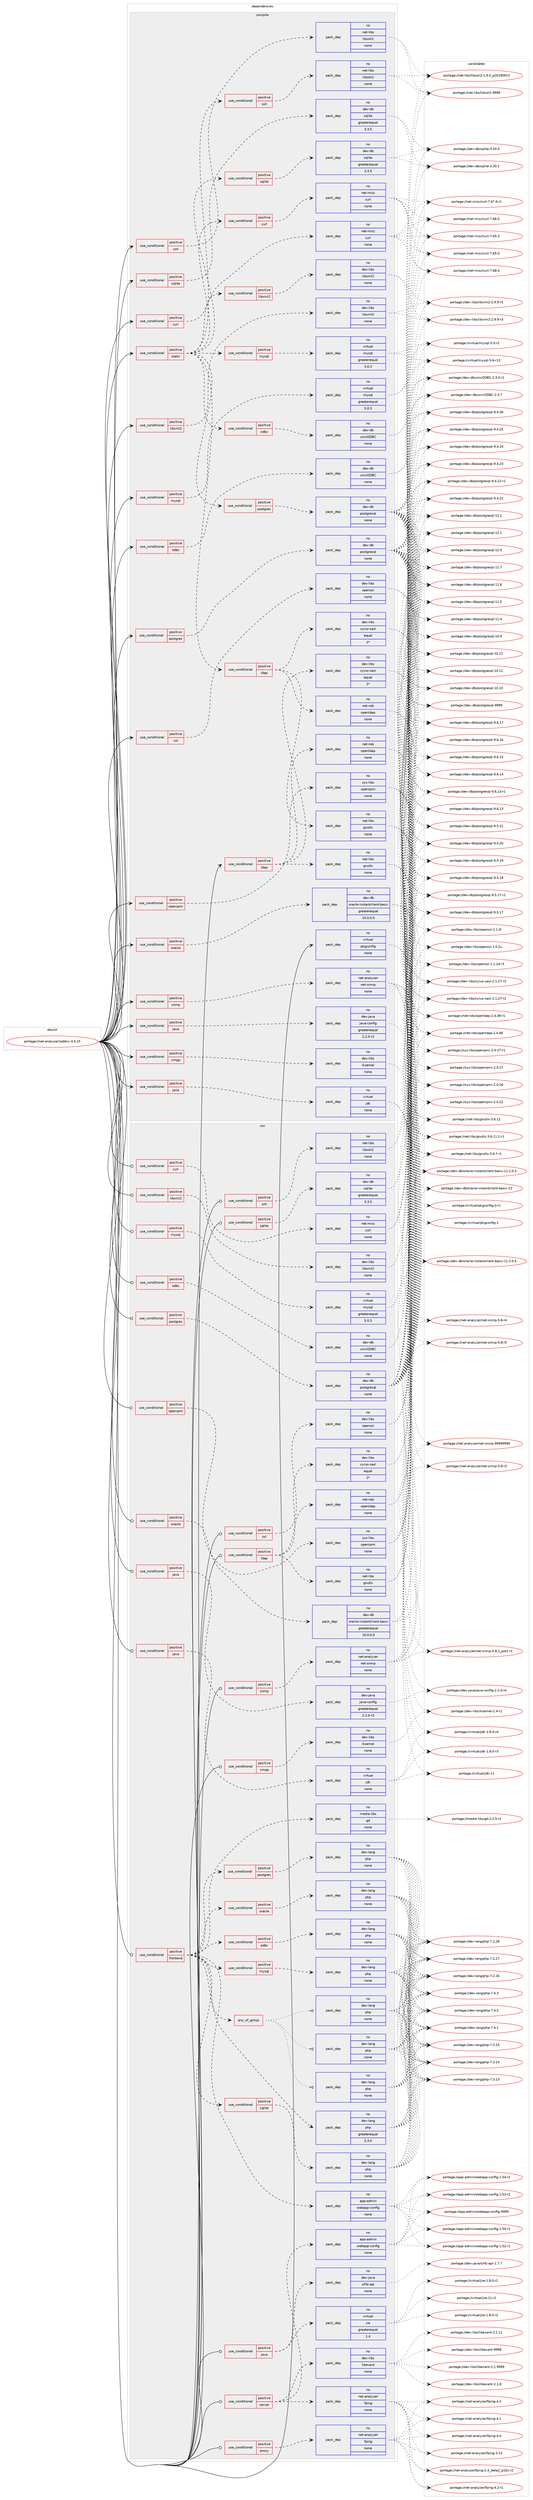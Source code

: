 digraph prolog {

# *************
# Graph options
# *************

newrank=true;
concentrate=true;
compound=true;
graph [rankdir=LR,fontname=Helvetica,fontsize=10,ranksep=1.5];#, ranksep=2.5, nodesep=0.2];
edge  [arrowhead=vee];
node  [fontname=Helvetica,fontsize=10];

# **********
# The ebuild
# **********

subgraph cluster_leftcol {
color=gray;
rank=same;
label=<<i>ebuild</i>>;
id [label="portage://net-analyzer/zabbix-3.4.15", color=red, width=4, href="../net-analyzer/zabbix-3.4.15.svg"];
}

# ****************
# The dependencies
# ****************

subgraph cluster_midcol {
color=gray;
label=<<i>dependencies</i>>;
subgraph cluster_compile {
fillcolor="#eeeeee";
style=filled;
label=<<i>compile</i>>;
subgraph cond30554 {
dependency137960 [label=<<TABLE BORDER="0" CELLBORDER="1" CELLSPACING="0" CELLPADDING="4"><TR><TD ROWSPAN="3" CELLPADDING="10">use_conditional</TD></TR><TR><TD>positive</TD></TR><TR><TD>curl</TD></TR></TABLE>>, shape=none, color=red];
subgraph pack105078 {
dependency137961 [label=<<TABLE BORDER="0" CELLBORDER="1" CELLSPACING="0" CELLPADDING="4" WIDTH="220"><TR><TD ROWSPAN="6" CELLPADDING="30">pack_dep</TD></TR><TR><TD WIDTH="110">no</TD></TR><TR><TD>net-misc</TD></TR><TR><TD>curl</TD></TR><TR><TD>none</TD></TR><TR><TD></TD></TR></TABLE>>, shape=none, color=blue];
}
dependency137960:e -> dependency137961:w [weight=20,style="dashed",arrowhead="vee"];
}
id:e -> dependency137960:w [weight=20,style="solid",arrowhead="vee"];
subgraph cond30555 {
dependency137962 [label=<<TABLE BORDER="0" CELLBORDER="1" CELLSPACING="0" CELLPADDING="4"><TR><TD ROWSPAN="3" CELLPADDING="10">use_conditional</TD></TR><TR><TD>positive</TD></TR><TR><TD>java</TD></TR></TABLE>>, shape=none, color=red];
subgraph pack105079 {
dependency137963 [label=<<TABLE BORDER="0" CELLBORDER="1" CELLSPACING="0" CELLPADDING="4" WIDTH="220"><TR><TD ROWSPAN="6" CELLPADDING="30">pack_dep</TD></TR><TR><TD WIDTH="110">no</TD></TR><TR><TD>dev-java</TD></TR><TR><TD>java-config</TD></TR><TR><TD>greaterequal</TD></TR><TR><TD>2.2.0-r3</TD></TR></TABLE>>, shape=none, color=blue];
}
dependency137962:e -> dependency137963:w [weight=20,style="dashed",arrowhead="vee"];
}
id:e -> dependency137962:w [weight=20,style="solid",arrowhead="vee"];
subgraph cond30556 {
dependency137964 [label=<<TABLE BORDER="0" CELLBORDER="1" CELLSPACING="0" CELLPADDING="4"><TR><TD ROWSPAN="3" CELLPADDING="10">use_conditional</TD></TR><TR><TD>positive</TD></TR><TR><TD>java</TD></TR></TABLE>>, shape=none, color=red];
subgraph pack105080 {
dependency137965 [label=<<TABLE BORDER="0" CELLBORDER="1" CELLSPACING="0" CELLPADDING="4" WIDTH="220"><TR><TD ROWSPAN="6" CELLPADDING="30">pack_dep</TD></TR><TR><TD WIDTH="110">no</TD></TR><TR><TD>virtual</TD></TR><TR><TD>jdk</TD></TR><TR><TD>none</TD></TR><TR><TD></TD></TR></TABLE>>, shape=none, color=blue];
}
dependency137964:e -> dependency137965:w [weight=20,style="dashed",arrowhead="vee"];
}
id:e -> dependency137964:w [weight=20,style="solid",arrowhead="vee"];
subgraph cond30557 {
dependency137966 [label=<<TABLE BORDER="0" CELLBORDER="1" CELLSPACING="0" CELLPADDING="4"><TR><TD ROWSPAN="3" CELLPADDING="10">use_conditional</TD></TR><TR><TD>positive</TD></TR><TR><TD>ldap</TD></TR></TABLE>>, shape=none, color=red];
subgraph pack105081 {
dependency137967 [label=<<TABLE BORDER="0" CELLBORDER="1" CELLSPACING="0" CELLPADDING="4" WIDTH="220"><TR><TD ROWSPAN="6" CELLPADDING="30">pack_dep</TD></TR><TR><TD WIDTH="110">no</TD></TR><TR><TD>net-nds</TD></TR><TR><TD>openldap</TD></TR><TR><TD>none</TD></TR><TR><TD></TD></TR></TABLE>>, shape=none, color=blue];
}
dependency137966:e -> dependency137967:w [weight=20,style="dashed",arrowhead="vee"];
subgraph pack105082 {
dependency137968 [label=<<TABLE BORDER="0" CELLBORDER="1" CELLSPACING="0" CELLPADDING="4" WIDTH="220"><TR><TD ROWSPAN="6" CELLPADDING="30">pack_dep</TD></TR><TR><TD WIDTH="110">no</TD></TR><TR><TD>dev-libs</TD></TR><TR><TD>cyrus-sasl</TD></TR><TR><TD>equal</TD></TR><TR><TD>2*</TD></TR></TABLE>>, shape=none, color=blue];
}
dependency137966:e -> dependency137968:w [weight=20,style="dashed",arrowhead="vee"];
subgraph pack105083 {
dependency137969 [label=<<TABLE BORDER="0" CELLBORDER="1" CELLSPACING="0" CELLPADDING="4" WIDTH="220"><TR><TD ROWSPAN="6" CELLPADDING="30">pack_dep</TD></TR><TR><TD WIDTH="110">no</TD></TR><TR><TD>net-libs</TD></TR><TR><TD>gnutls</TD></TR><TR><TD>none</TD></TR><TR><TD></TD></TR></TABLE>>, shape=none, color=blue];
}
dependency137966:e -> dependency137969:w [weight=20,style="dashed",arrowhead="vee"];
}
id:e -> dependency137966:w [weight=20,style="solid",arrowhead="vee"];
subgraph cond30558 {
dependency137970 [label=<<TABLE BORDER="0" CELLBORDER="1" CELLSPACING="0" CELLPADDING="4"><TR><TD ROWSPAN="3" CELLPADDING="10">use_conditional</TD></TR><TR><TD>positive</TD></TR><TR><TD>libxml2</TD></TR></TABLE>>, shape=none, color=red];
subgraph pack105084 {
dependency137971 [label=<<TABLE BORDER="0" CELLBORDER="1" CELLSPACING="0" CELLPADDING="4" WIDTH="220"><TR><TD ROWSPAN="6" CELLPADDING="30">pack_dep</TD></TR><TR><TD WIDTH="110">no</TD></TR><TR><TD>dev-libs</TD></TR><TR><TD>libxml2</TD></TR><TR><TD>none</TD></TR><TR><TD></TD></TR></TABLE>>, shape=none, color=blue];
}
dependency137970:e -> dependency137971:w [weight=20,style="dashed",arrowhead="vee"];
}
id:e -> dependency137970:w [weight=20,style="solid",arrowhead="vee"];
subgraph cond30559 {
dependency137972 [label=<<TABLE BORDER="0" CELLBORDER="1" CELLSPACING="0" CELLPADDING="4"><TR><TD ROWSPAN="3" CELLPADDING="10">use_conditional</TD></TR><TR><TD>positive</TD></TR><TR><TD>mysql</TD></TR></TABLE>>, shape=none, color=red];
subgraph pack105085 {
dependency137973 [label=<<TABLE BORDER="0" CELLBORDER="1" CELLSPACING="0" CELLPADDING="4" WIDTH="220"><TR><TD ROWSPAN="6" CELLPADDING="30">pack_dep</TD></TR><TR><TD WIDTH="110">no</TD></TR><TR><TD>virtual</TD></TR><TR><TD>mysql</TD></TR><TR><TD>greaterequal</TD></TR><TR><TD>5.0.3</TD></TR></TABLE>>, shape=none, color=blue];
}
dependency137972:e -> dependency137973:w [weight=20,style="dashed",arrowhead="vee"];
}
id:e -> dependency137972:w [weight=20,style="solid",arrowhead="vee"];
subgraph cond30560 {
dependency137974 [label=<<TABLE BORDER="0" CELLBORDER="1" CELLSPACING="0" CELLPADDING="4"><TR><TD ROWSPAN="3" CELLPADDING="10">use_conditional</TD></TR><TR><TD>positive</TD></TR><TR><TD>odbc</TD></TR></TABLE>>, shape=none, color=red];
subgraph pack105086 {
dependency137975 [label=<<TABLE BORDER="0" CELLBORDER="1" CELLSPACING="0" CELLPADDING="4" WIDTH="220"><TR><TD ROWSPAN="6" CELLPADDING="30">pack_dep</TD></TR><TR><TD WIDTH="110">no</TD></TR><TR><TD>dev-db</TD></TR><TR><TD>unixODBC</TD></TR><TR><TD>none</TD></TR><TR><TD></TD></TR></TABLE>>, shape=none, color=blue];
}
dependency137974:e -> dependency137975:w [weight=20,style="dashed",arrowhead="vee"];
}
id:e -> dependency137974:w [weight=20,style="solid",arrowhead="vee"];
subgraph cond30561 {
dependency137976 [label=<<TABLE BORDER="0" CELLBORDER="1" CELLSPACING="0" CELLPADDING="4"><TR><TD ROWSPAN="3" CELLPADDING="10">use_conditional</TD></TR><TR><TD>positive</TD></TR><TR><TD>openipmi</TD></TR></TABLE>>, shape=none, color=red];
subgraph pack105087 {
dependency137977 [label=<<TABLE BORDER="0" CELLBORDER="1" CELLSPACING="0" CELLPADDING="4" WIDTH="220"><TR><TD ROWSPAN="6" CELLPADDING="30">pack_dep</TD></TR><TR><TD WIDTH="110">no</TD></TR><TR><TD>sys-libs</TD></TR><TR><TD>openipmi</TD></TR><TR><TD>none</TD></TR><TR><TD></TD></TR></TABLE>>, shape=none, color=blue];
}
dependency137976:e -> dependency137977:w [weight=20,style="dashed",arrowhead="vee"];
}
id:e -> dependency137976:w [weight=20,style="solid",arrowhead="vee"];
subgraph cond30562 {
dependency137978 [label=<<TABLE BORDER="0" CELLBORDER="1" CELLSPACING="0" CELLPADDING="4"><TR><TD ROWSPAN="3" CELLPADDING="10">use_conditional</TD></TR><TR><TD>positive</TD></TR><TR><TD>oracle</TD></TR></TABLE>>, shape=none, color=red];
subgraph pack105088 {
dependency137979 [label=<<TABLE BORDER="0" CELLBORDER="1" CELLSPACING="0" CELLPADDING="4" WIDTH="220"><TR><TD ROWSPAN="6" CELLPADDING="30">pack_dep</TD></TR><TR><TD WIDTH="110">no</TD></TR><TR><TD>dev-db</TD></TR><TR><TD>oracle-instantclient-basic</TD></TR><TR><TD>greaterequal</TD></TR><TR><TD>10.0.0.0</TD></TR></TABLE>>, shape=none, color=blue];
}
dependency137978:e -> dependency137979:w [weight=20,style="dashed",arrowhead="vee"];
}
id:e -> dependency137978:w [weight=20,style="solid",arrowhead="vee"];
subgraph cond30563 {
dependency137980 [label=<<TABLE BORDER="0" CELLBORDER="1" CELLSPACING="0" CELLPADDING="4"><TR><TD ROWSPAN="3" CELLPADDING="10">use_conditional</TD></TR><TR><TD>positive</TD></TR><TR><TD>postgres</TD></TR></TABLE>>, shape=none, color=red];
subgraph pack105089 {
dependency137981 [label=<<TABLE BORDER="0" CELLBORDER="1" CELLSPACING="0" CELLPADDING="4" WIDTH="220"><TR><TD ROWSPAN="6" CELLPADDING="30">pack_dep</TD></TR><TR><TD WIDTH="110">no</TD></TR><TR><TD>dev-db</TD></TR><TR><TD>postgresql</TD></TR><TR><TD>none</TD></TR><TR><TD></TD></TR></TABLE>>, shape=none, color=blue];
}
dependency137980:e -> dependency137981:w [weight=20,style="dashed",arrowhead="vee"];
}
id:e -> dependency137980:w [weight=20,style="solid",arrowhead="vee"];
subgraph cond30564 {
dependency137982 [label=<<TABLE BORDER="0" CELLBORDER="1" CELLSPACING="0" CELLPADDING="4"><TR><TD ROWSPAN="3" CELLPADDING="10">use_conditional</TD></TR><TR><TD>positive</TD></TR><TR><TD>snmp</TD></TR></TABLE>>, shape=none, color=red];
subgraph pack105090 {
dependency137983 [label=<<TABLE BORDER="0" CELLBORDER="1" CELLSPACING="0" CELLPADDING="4" WIDTH="220"><TR><TD ROWSPAN="6" CELLPADDING="30">pack_dep</TD></TR><TR><TD WIDTH="110">no</TD></TR><TR><TD>net-analyzer</TD></TR><TR><TD>net-snmp</TD></TR><TR><TD>none</TD></TR><TR><TD></TD></TR></TABLE>>, shape=none, color=blue];
}
dependency137982:e -> dependency137983:w [weight=20,style="dashed",arrowhead="vee"];
}
id:e -> dependency137982:w [weight=20,style="solid",arrowhead="vee"];
subgraph cond30565 {
dependency137984 [label=<<TABLE BORDER="0" CELLBORDER="1" CELLSPACING="0" CELLPADDING="4"><TR><TD ROWSPAN="3" CELLPADDING="10">use_conditional</TD></TR><TR><TD>positive</TD></TR><TR><TD>sqlite</TD></TR></TABLE>>, shape=none, color=red];
subgraph pack105091 {
dependency137985 [label=<<TABLE BORDER="0" CELLBORDER="1" CELLSPACING="0" CELLPADDING="4" WIDTH="220"><TR><TD ROWSPAN="6" CELLPADDING="30">pack_dep</TD></TR><TR><TD WIDTH="110">no</TD></TR><TR><TD>dev-db</TD></TR><TR><TD>sqlite</TD></TR><TR><TD>greaterequal</TD></TR><TR><TD>3.3.5</TD></TR></TABLE>>, shape=none, color=blue];
}
dependency137984:e -> dependency137985:w [weight=20,style="dashed",arrowhead="vee"];
}
id:e -> dependency137984:w [weight=20,style="solid",arrowhead="vee"];
subgraph cond30566 {
dependency137986 [label=<<TABLE BORDER="0" CELLBORDER="1" CELLSPACING="0" CELLPADDING="4"><TR><TD ROWSPAN="3" CELLPADDING="10">use_conditional</TD></TR><TR><TD>positive</TD></TR><TR><TD>ssh</TD></TR></TABLE>>, shape=none, color=red];
subgraph pack105092 {
dependency137987 [label=<<TABLE BORDER="0" CELLBORDER="1" CELLSPACING="0" CELLPADDING="4" WIDTH="220"><TR><TD ROWSPAN="6" CELLPADDING="30">pack_dep</TD></TR><TR><TD WIDTH="110">no</TD></TR><TR><TD>net-libs</TD></TR><TR><TD>libssh2</TD></TR><TR><TD>none</TD></TR><TR><TD></TD></TR></TABLE>>, shape=none, color=blue];
}
dependency137986:e -> dependency137987:w [weight=20,style="dashed",arrowhead="vee"];
}
id:e -> dependency137986:w [weight=20,style="solid",arrowhead="vee"];
subgraph cond30567 {
dependency137988 [label=<<TABLE BORDER="0" CELLBORDER="1" CELLSPACING="0" CELLPADDING="4"><TR><TD ROWSPAN="3" CELLPADDING="10">use_conditional</TD></TR><TR><TD>positive</TD></TR><TR><TD>ssl</TD></TR></TABLE>>, shape=none, color=red];
subgraph pack105093 {
dependency137989 [label=<<TABLE BORDER="0" CELLBORDER="1" CELLSPACING="0" CELLPADDING="4" WIDTH="220"><TR><TD ROWSPAN="6" CELLPADDING="30">pack_dep</TD></TR><TR><TD WIDTH="110">no</TD></TR><TR><TD>dev-libs</TD></TR><TR><TD>openssl</TD></TR><TR><TD>none</TD></TR><TR><TD></TD></TR></TABLE>>, shape=none, color=blue];
}
dependency137988:e -> dependency137989:w [weight=20,style="dashed",arrowhead="vee"];
}
id:e -> dependency137988:w [weight=20,style="solid",arrowhead="vee"];
subgraph cond30568 {
dependency137990 [label=<<TABLE BORDER="0" CELLBORDER="1" CELLSPACING="0" CELLPADDING="4"><TR><TD ROWSPAN="3" CELLPADDING="10">use_conditional</TD></TR><TR><TD>positive</TD></TR><TR><TD>static</TD></TR></TABLE>>, shape=none, color=red];
subgraph cond30569 {
dependency137991 [label=<<TABLE BORDER="0" CELLBORDER="1" CELLSPACING="0" CELLPADDING="4"><TR><TD ROWSPAN="3" CELLPADDING="10">use_conditional</TD></TR><TR><TD>positive</TD></TR><TR><TD>ldap</TD></TR></TABLE>>, shape=none, color=red];
subgraph pack105094 {
dependency137992 [label=<<TABLE BORDER="0" CELLBORDER="1" CELLSPACING="0" CELLPADDING="4" WIDTH="220"><TR><TD ROWSPAN="6" CELLPADDING="30">pack_dep</TD></TR><TR><TD WIDTH="110">no</TD></TR><TR><TD>net-nds</TD></TR><TR><TD>openldap</TD></TR><TR><TD>none</TD></TR><TR><TD></TD></TR></TABLE>>, shape=none, color=blue];
}
dependency137991:e -> dependency137992:w [weight=20,style="dashed",arrowhead="vee"];
subgraph pack105095 {
dependency137993 [label=<<TABLE BORDER="0" CELLBORDER="1" CELLSPACING="0" CELLPADDING="4" WIDTH="220"><TR><TD ROWSPAN="6" CELLPADDING="30">pack_dep</TD></TR><TR><TD WIDTH="110">no</TD></TR><TR><TD>dev-libs</TD></TR><TR><TD>cyrus-sasl</TD></TR><TR><TD>equal</TD></TR><TR><TD>2*</TD></TR></TABLE>>, shape=none, color=blue];
}
dependency137991:e -> dependency137993:w [weight=20,style="dashed",arrowhead="vee"];
subgraph pack105096 {
dependency137994 [label=<<TABLE BORDER="0" CELLBORDER="1" CELLSPACING="0" CELLPADDING="4" WIDTH="220"><TR><TD ROWSPAN="6" CELLPADDING="30">pack_dep</TD></TR><TR><TD WIDTH="110">no</TD></TR><TR><TD>net-libs</TD></TR><TR><TD>gnutls</TD></TR><TR><TD>none</TD></TR><TR><TD></TD></TR></TABLE>>, shape=none, color=blue];
}
dependency137991:e -> dependency137994:w [weight=20,style="dashed",arrowhead="vee"];
}
dependency137990:e -> dependency137991:w [weight=20,style="dashed",arrowhead="vee"];
subgraph cond30570 {
dependency137995 [label=<<TABLE BORDER="0" CELLBORDER="1" CELLSPACING="0" CELLPADDING="4"><TR><TD ROWSPAN="3" CELLPADDING="10">use_conditional</TD></TR><TR><TD>positive</TD></TR><TR><TD>mysql</TD></TR></TABLE>>, shape=none, color=red];
subgraph pack105097 {
dependency137996 [label=<<TABLE BORDER="0" CELLBORDER="1" CELLSPACING="0" CELLPADDING="4" WIDTH="220"><TR><TD ROWSPAN="6" CELLPADDING="30">pack_dep</TD></TR><TR><TD WIDTH="110">no</TD></TR><TR><TD>virtual</TD></TR><TR><TD>mysql</TD></TR><TR><TD>greaterequal</TD></TR><TR><TD>5.0.3</TD></TR></TABLE>>, shape=none, color=blue];
}
dependency137995:e -> dependency137996:w [weight=20,style="dashed",arrowhead="vee"];
}
dependency137990:e -> dependency137995:w [weight=20,style="dashed",arrowhead="vee"];
subgraph cond30571 {
dependency137997 [label=<<TABLE BORDER="0" CELLBORDER="1" CELLSPACING="0" CELLPADDING="4"><TR><TD ROWSPAN="3" CELLPADDING="10">use_conditional</TD></TR><TR><TD>positive</TD></TR><TR><TD>sqlite</TD></TR></TABLE>>, shape=none, color=red];
subgraph pack105098 {
dependency137998 [label=<<TABLE BORDER="0" CELLBORDER="1" CELLSPACING="0" CELLPADDING="4" WIDTH="220"><TR><TD ROWSPAN="6" CELLPADDING="30">pack_dep</TD></TR><TR><TD WIDTH="110">no</TD></TR><TR><TD>dev-db</TD></TR><TR><TD>sqlite</TD></TR><TR><TD>greaterequal</TD></TR><TR><TD>3.3.5</TD></TR></TABLE>>, shape=none, color=blue];
}
dependency137997:e -> dependency137998:w [weight=20,style="dashed",arrowhead="vee"];
}
dependency137990:e -> dependency137997:w [weight=20,style="dashed",arrowhead="vee"];
subgraph cond30572 {
dependency137999 [label=<<TABLE BORDER="0" CELLBORDER="1" CELLSPACING="0" CELLPADDING="4"><TR><TD ROWSPAN="3" CELLPADDING="10">use_conditional</TD></TR><TR><TD>positive</TD></TR><TR><TD>postgres</TD></TR></TABLE>>, shape=none, color=red];
subgraph pack105099 {
dependency138000 [label=<<TABLE BORDER="0" CELLBORDER="1" CELLSPACING="0" CELLPADDING="4" WIDTH="220"><TR><TD ROWSPAN="6" CELLPADDING="30">pack_dep</TD></TR><TR><TD WIDTH="110">no</TD></TR><TR><TD>dev-db</TD></TR><TR><TD>postgresql</TD></TR><TR><TD>none</TD></TR><TR><TD></TD></TR></TABLE>>, shape=none, color=blue];
}
dependency137999:e -> dependency138000:w [weight=20,style="dashed",arrowhead="vee"];
}
dependency137990:e -> dependency137999:w [weight=20,style="dashed",arrowhead="vee"];
subgraph cond30573 {
dependency138001 [label=<<TABLE BORDER="0" CELLBORDER="1" CELLSPACING="0" CELLPADDING="4"><TR><TD ROWSPAN="3" CELLPADDING="10">use_conditional</TD></TR><TR><TD>positive</TD></TR><TR><TD>libxml2</TD></TR></TABLE>>, shape=none, color=red];
subgraph pack105100 {
dependency138002 [label=<<TABLE BORDER="0" CELLBORDER="1" CELLSPACING="0" CELLPADDING="4" WIDTH="220"><TR><TD ROWSPAN="6" CELLPADDING="30">pack_dep</TD></TR><TR><TD WIDTH="110">no</TD></TR><TR><TD>dev-libs</TD></TR><TR><TD>libxml2</TD></TR><TR><TD>none</TD></TR><TR><TD></TD></TR></TABLE>>, shape=none, color=blue];
}
dependency138001:e -> dependency138002:w [weight=20,style="dashed",arrowhead="vee"];
}
dependency137990:e -> dependency138001:w [weight=20,style="dashed",arrowhead="vee"];
subgraph cond30574 {
dependency138003 [label=<<TABLE BORDER="0" CELLBORDER="1" CELLSPACING="0" CELLPADDING="4"><TR><TD ROWSPAN="3" CELLPADDING="10">use_conditional</TD></TR><TR><TD>positive</TD></TR><TR><TD>curl</TD></TR></TABLE>>, shape=none, color=red];
subgraph pack105101 {
dependency138004 [label=<<TABLE BORDER="0" CELLBORDER="1" CELLSPACING="0" CELLPADDING="4" WIDTH="220"><TR><TD ROWSPAN="6" CELLPADDING="30">pack_dep</TD></TR><TR><TD WIDTH="110">no</TD></TR><TR><TD>net-misc</TD></TR><TR><TD>curl</TD></TR><TR><TD>none</TD></TR><TR><TD></TD></TR></TABLE>>, shape=none, color=blue];
}
dependency138003:e -> dependency138004:w [weight=20,style="dashed",arrowhead="vee"];
}
dependency137990:e -> dependency138003:w [weight=20,style="dashed",arrowhead="vee"];
subgraph cond30575 {
dependency138005 [label=<<TABLE BORDER="0" CELLBORDER="1" CELLSPACING="0" CELLPADDING="4"><TR><TD ROWSPAN="3" CELLPADDING="10">use_conditional</TD></TR><TR><TD>positive</TD></TR><TR><TD>ssh</TD></TR></TABLE>>, shape=none, color=red];
subgraph pack105102 {
dependency138006 [label=<<TABLE BORDER="0" CELLBORDER="1" CELLSPACING="0" CELLPADDING="4" WIDTH="220"><TR><TD ROWSPAN="6" CELLPADDING="30">pack_dep</TD></TR><TR><TD WIDTH="110">no</TD></TR><TR><TD>net-libs</TD></TR><TR><TD>libssh2</TD></TR><TR><TD>none</TD></TR><TR><TD></TD></TR></TABLE>>, shape=none, color=blue];
}
dependency138005:e -> dependency138006:w [weight=20,style="dashed",arrowhead="vee"];
}
dependency137990:e -> dependency138005:w [weight=20,style="dashed",arrowhead="vee"];
subgraph cond30576 {
dependency138007 [label=<<TABLE BORDER="0" CELLBORDER="1" CELLSPACING="0" CELLPADDING="4"><TR><TD ROWSPAN="3" CELLPADDING="10">use_conditional</TD></TR><TR><TD>positive</TD></TR><TR><TD>odbc</TD></TR></TABLE>>, shape=none, color=red];
subgraph pack105103 {
dependency138008 [label=<<TABLE BORDER="0" CELLBORDER="1" CELLSPACING="0" CELLPADDING="4" WIDTH="220"><TR><TD ROWSPAN="6" CELLPADDING="30">pack_dep</TD></TR><TR><TD WIDTH="110">no</TD></TR><TR><TD>dev-db</TD></TR><TR><TD>unixODBC</TD></TR><TR><TD>none</TD></TR><TR><TD></TD></TR></TABLE>>, shape=none, color=blue];
}
dependency138007:e -> dependency138008:w [weight=20,style="dashed",arrowhead="vee"];
}
dependency137990:e -> dependency138007:w [weight=20,style="dashed",arrowhead="vee"];
}
id:e -> dependency137990:w [weight=20,style="solid",arrowhead="vee"];
subgraph cond30577 {
dependency138009 [label=<<TABLE BORDER="0" CELLBORDER="1" CELLSPACING="0" CELLPADDING="4"><TR><TD ROWSPAN="3" CELLPADDING="10">use_conditional</TD></TR><TR><TD>positive</TD></TR><TR><TD>xmpp</TD></TR></TABLE>>, shape=none, color=red];
subgraph pack105104 {
dependency138010 [label=<<TABLE BORDER="0" CELLBORDER="1" CELLSPACING="0" CELLPADDING="4" WIDTH="220"><TR><TD ROWSPAN="6" CELLPADDING="30">pack_dep</TD></TR><TR><TD WIDTH="110">no</TD></TR><TR><TD>dev-libs</TD></TR><TR><TD>iksemel</TD></TR><TR><TD>none</TD></TR><TR><TD></TD></TR></TABLE>>, shape=none, color=blue];
}
dependency138009:e -> dependency138010:w [weight=20,style="dashed",arrowhead="vee"];
}
id:e -> dependency138009:w [weight=20,style="solid",arrowhead="vee"];
subgraph pack105105 {
dependency138011 [label=<<TABLE BORDER="0" CELLBORDER="1" CELLSPACING="0" CELLPADDING="4" WIDTH="220"><TR><TD ROWSPAN="6" CELLPADDING="30">pack_dep</TD></TR><TR><TD WIDTH="110">no</TD></TR><TR><TD>virtual</TD></TR><TR><TD>pkgconfig</TD></TR><TR><TD>none</TD></TR><TR><TD></TD></TR></TABLE>>, shape=none, color=blue];
}
id:e -> dependency138011:w [weight=20,style="solid",arrowhead="vee"];
}
subgraph cluster_compileandrun {
fillcolor="#eeeeee";
style=filled;
label=<<i>compile and run</i>>;
}
subgraph cluster_run {
fillcolor="#eeeeee";
style=filled;
label=<<i>run</i>>;
subgraph cond30578 {
dependency138012 [label=<<TABLE BORDER="0" CELLBORDER="1" CELLSPACING="0" CELLPADDING="4"><TR><TD ROWSPAN="3" CELLPADDING="10">use_conditional</TD></TR><TR><TD>positive</TD></TR><TR><TD>curl</TD></TR></TABLE>>, shape=none, color=red];
subgraph pack105106 {
dependency138013 [label=<<TABLE BORDER="0" CELLBORDER="1" CELLSPACING="0" CELLPADDING="4" WIDTH="220"><TR><TD ROWSPAN="6" CELLPADDING="30">pack_dep</TD></TR><TR><TD WIDTH="110">no</TD></TR><TR><TD>net-misc</TD></TR><TR><TD>curl</TD></TR><TR><TD>none</TD></TR><TR><TD></TD></TR></TABLE>>, shape=none, color=blue];
}
dependency138012:e -> dependency138013:w [weight=20,style="dashed",arrowhead="vee"];
}
id:e -> dependency138012:w [weight=20,style="solid",arrowhead="odot"];
subgraph cond30579 {
dependency138014 [label=<<TABLE BORDER="0" CELLBORDER="1" CELLSPACING="0" CELLPADDING="4"><TR><TD ROWSPAN="3" CELLPADDING="10">use_conditional</TD></TR><TR><TD>positive</TD></TR><TR><TD>frontend</TD></TR></TABLE>>, shape=none, color=red];
subgraph pack105107 {
dependency138015 [label=<<TABLE BORDER="0" CELLBORDER="1" CELLSPACING="0" CELLPADDING="4" WIDTH="220"><TR><TD ROWSPAN="6" CELLPADDING="30">pack_dep</TD></TR><TR><TD WIDTH="110">no</TD></TR><TR><TD>dev-lang</TD></TR><TR><TD>php</TD></TR><TR><TD>greaterequal</TD></TR><TR><TD>5.3.0</TD></TR></TABLE>>, shape=none, color=blue];
}
dependency138014:e -> dependency138015:w [weight=20,style="dashed",arrowhead="vee"];
subgraph any2201 {
dependency138016 [label=<<TABLE BORDER="0" CELLBORDER="1" CELLSPACING="0" CELLPADDING="4"><TR><TD CELLPADDING="10">any_of_group</TD></TR></TABLE>>, shape=none, color=red];subgraph pack105108 {
dependency138017 [label=<<TABLE BORDER="0" CELLBORDER="1" CELLSPACING="0" CELLPADDING="4" WIDTH="220"><TR><TD ROWSPAN="6" CELLPADDING="30">pack_dep</TD></TR><TR><TD WIDTH="110">no</TD></TR><TR><TD>dev-lang</TD></TR><TR><TD>php</TD></TR><TR><TD>none</TD></TR><TR><TD></TD></TR></TABLE>>, shape=none, color=blue];
}
dependency138016:e -> dependency138017:w [weight=20,style="dotted",arrowhead="oinv"];
subgraph pack105109 {
dependency138018 [label=<<TABLE BORDER="0" CELLBORDER="1" CELLSPACING="0" CELLPADDING="4" WIDTH="220"><TR><TD ROWSPAN="6" CELLPADDING="30">pack_dep</TD></TR><TR><TD WIDTH="110">no</TD></TR><TR><TD>dev-lang</TD></TR><TR><TD>php</TD></TR><TR><TD>none</TD></TR><TR><TD></TD></TR></TABLE>>, shape=none, color=blue];
}
dependency138016:e -> dependency138018:w [weight=20,style="dotted",arrowhead="oinv"];
subgraph pack105110 {
dependency138019 [label=<<TABLE BORDER="0" CELLBORDER="1" CELLSPACING="0" CELLPADDING="4" WIDTH="220"><TR><TD ROWSPAN="6" CELLPADDING="30">pack_dep</TD></TR><TR><TD WIDTH="110">no</TD></TR><TR><TD>dev-lang</TD></TR><TR><TD>php</TD></TR><TR><TD>none</TD></TR><TR><TD></TD></TR></TABLE>>, shape=none, color=blue];
}
dependency138016:e -> dependency138019:w [weight=20,style="dotted",arrowhead="oinv"];
}
dependency138014:e -> dependency138016:w [weight=20,style="dashed",arrowhead="vee"];
subgraph cond30580 {
dependency138020 [label=<<TABLE BORDER="0" CELLBORDER="1" CELLSPACING="0" CELLPADDING="4"><TR><TD ROWSPAN="3" CELLPADDING="10">use_conditional</TD></TR><TR><TD>positive</TD></TR><TR><TD>mysql</TD></TR></TABLE>>, shape=none, color=red];
subgraph pack105111 {
dependency138021 [label=<<TABLE BORDER="0" CELLBORDER="1" CELLSPACING="0" CELLPADDING="4" WIDTH="220"><TR><TD ROWSPAN="6" CELLPADDING="30">pack_dep</TD></TR><TR><TD WIDTH="110">no</TD></TR><TR><TD>dev-lang</TD></TR><TR><TD>php</TD></TR><TR><TD>none</TD></TR><TR><TD></TD></TR></TABLE>>, shape=none, color=blue];
}
dependency138020:e -> dependency138021:w [weight=20,style="dashed",arrowhead="vee"];
}
dependency138014:e -> dependency138020:w [weight=20,style="dashed",arrowhead="vee"];
subgraph cond30581 {
dependency138022 [label=<<TABLE BORDER="0" CELLBORDER="1" CELLSPACING="0" CELLPADDING="4"><TR><TD ROWSPAN="3" CELLPADDING="10">use_conditional</TD></TR><TR><TD>positive</TD></TR><TR><TD>odbc</TD></TR></TABLE>>, shape=none, color=red];
subgraph pack105112 {
dependency138023 [label=<<TABLE BORDER="0" CELLBORDER="1" CELLSPACING="0" CELLPADDING="4" WIDTH="220"><TR><TD ROWSPAN="6" CELLPADDING="30">pack_dep</TD></TR><TR><TD WIDTH="110">no</TD></TR><TR><TD>dev-lang</TD></TR><TR><TD>php</TD></TR><TR><TD>none</TD></TR><TR><TD></TD></TR></TABLE>>, shape=none, color=blue];
}
dependency138022:e -> dependency138023:w [weight=20,style="dashed",arrowhead="vee"];
}
dependency138014:e -> dependency138022:w [weight=20,style="dashed",arrowhead="vee"];
subgraph cond30582 {
dependency138024 [label=<<TABLE BORDER="0" CELLBORDER="1" CELLSPACING="0" CELLPADDING="4"><TR><TD ROWSPAN="3" CELLPADDING="10">use_conditional</TD></TR><TR><TD>positive</TD></TR><TR><TD>oracle</TD></TR></TABLE>>, shape=none, color=red];
subgraph pack105113 {
dependency138025 [label=<<TABLE BORDER="0" CELLBORDER="1" CELLSPACING="0" CELLPADDING="4" WIDTH="220"><TR><TD ROWSPAN="6" CELLPADDING="30">pack_dep</TD></TR><TR><TD WIDTH="110">no</TD></TR><TR><TD>dev-lang</TD></TR><TR><TD>php</TD></TR><TR><TD>none</TD></TR><TR><TD></TD></TR></TABLE>>, shape=none, color=blue];
}
dependency138024:e -> dependency138025:w [weight=20,style="dashed",arrowhead="vee"];
}
dependency138014:e -> dependency138024:w [weight=20,style="dashed",arrowhead="vee"];
subgraph cond30583 {
dependency138026 [label=<<TABLE BORDER="0" CELLBORDER="1" CELLSPACING="0" CELLPADDING="4"><TR><TD ROWSPAN="3" CELLPADDING="10">use_conditional</TD></TR><TR><TD>positive</TD></TR><TR><TD>postgres</TD></TR></TABLE>>, shape=none, color=red];
subgraph pack105114 {
dependency138027 [label=<<TABLE BORDER="0" CELLBORDER="1" CELLSPACING="0" CELLPADDING="4" WIDTH="220"><TR><TD ROWSPAN="6" CELLPADDING="30">pack_dep</TD></TR><TR><TD WIDTH="110">no</TD></TR><TR><TD>dev-lang</TD></TR><TR><TD>php</TD></TR><TR><TD>none</TD></TR><TR><TD></TD></TR></TABLE>>, shape=none, color=blue];
}
dependency138026:e -> dependency138027:w [weight=20,style="dashed",arrowhead="vee"];
}
dependency138014:e -> dependency138026:w [weight=20,style="dashed",arrowhead="vee"];
subgraph cond30584 {
dependency138028 [label=<<TABLE BORDER="0" CELLBORDER="1" CELLSPACING="0" CELLPADDING="4"><TR><TD ROWSPAN="3" CELLPADDING="10">use_conditional</TD></TR><TR><TD>positive</TD></TR><TR><TD>sqlite</TD></TR></TABLE>>, shape=none, color=red];
subgraph pack105115 {
dependency138029 [label=<<TABLE BORDER="0" CELLBORDER="1" CELLSPACING="0" CELLPADDING="4" WIDTH="220"><TR><TD ROWSPAN="6" CELLPADDING="30">pack_dep</TD></TR><TR><TD WIDTH="110">no</TD></TR><TR><TD>dev-lang</TD></TR><TR><TD>php</TD></TR><TR><TD>none</TD></TR><TR><TD></TD></TR></TABLE>>, shape=none, color=blue];
}
dependency138028:e -> dependency138029:w [weight=20,style="dashed",arrowhead="vee"];
}
dependency138014:e -> dependency138028:w [weight=20,style="dashed",arrowhead="vee"];
subgraph pack105116 {
dependency138030 [label=<<TABLE BORDER="0" CELLBORDER="1" CELLSPACING="0" CELLPADDING="4" WIDTH="220"><TR><TD ROWSPAN="6" CELLPADDING="30">pack_dep</TD></TR><TR><TD WIDTH="110">no</TD></TR><TR><TD>media-libs</TD></TR><TR><TD>gd</TD></TR><TR><TD>none</TD></TR><TR><TD></TD></TR></TABLE>>, shape=none, color=blue];
}
dependency138014:e -> dependency138030:w [weight=20,style="dashed",arrowhead="vee"];
subgraph pack105117 {
dependency138031 [label=<<TABLE BORDER="0" CELLBORDER="1" CELLSPACING="0" CELLPADDING="4" WIDTH="220"><TR><TD ROWSPAN="6" CELLPADDING="30">pack_dep</TD></TR><TR><TD WIDTH="110">no</TD></TR><TR><TD>app-admin</TD></TR><TR><TD>webapp-config</TD></TR><TR><TD>none</TD></TR><TR><TD></TD></TR></TABLE>>, shape=none, color=blue];
}
dependency138014:e -> dependency138031:w [weight=20,style="dashed",arrowhead="vee"];
}
id:e -> dependency138014:w [weight=20,style="solid",arrowhead="odot"];
subgraph cond30585 {
dependency138032 [label=<<TABLE BORDER="0" CELLBORDER="1" CELLSPACING="0" CELLPADDING="4"><TR><TD ROWSPAN="3" CELLPADDING="10">use_conditional</TD></TR><TR><TD>positive</TD></TR><TR><TD>java</TD></TR></TABLE>>, shape=none, color=red];
subgraph pack105118 {
dependency138033 [label=<<TABLE BORDER="0" CELLBORDER="1" CELLSPACING="0" CELLPADDING="4" WIDTH="220"><TR><TD ROWSPAN="6" CELLPADDING="30">pack_dep</TD></TR><TR><TD WIDTH="110">no</TD></TR><TR><TD>dev-java</TD></TR><TR><TD>java-config</TD></TR><TR><TD>greaterequal</TD></TR><TR><TD>2.2.0-r3</TD></TR></TABLE>>, shape=none, color=blue];
}
dependency138032:e -> dependency138033:w [weight=20,style="dashed",arrowhead="vee"];
}
id:e -> dependency138032:w [weight=20,style="solid",arrowhead="odot"];
subgraph cond30586 {
dependency138034 [label=<<TABLE BORDER="0" CELLBORDER="1" CELLSPACING="0" CELLPADDING="4"><TR><TD ROWSPAN="3" CELLPADDING="10">use_conditional</TD></TR><TR><TD>positive</TD></TR><TR><TD>java</TD></TR></TABLE>>, shape=none, color=red];
subgraph pack105119 {
dependency138035 [label=<<TABLE BORDER="0" CELLBORDER="1" CELLSPACING="0" CELLPADDING="4" WIDTH="220"><TR><TD ROWSPAN="6" CELLPADDING="30">pack_dep</TD></TR><TR><TD WIDTH="110">no</TD></TR><TR><TD>virtual</TD></TR><TR><TD>jdk</TD></TR><TR><TD>none</TD></TR><TR><TD></TD></TR></TABLE>>, shape=none, color=blue];
}
dependency138034:e -> dependency138035:w [weight=20,style="dashed",arrowhead="vee"];
}
id:e -> dependency138034:w [weight=20,style="solid",arrowhead="odot"];
subgraph cond30587 {
dependency138036 [label=<<TABLE BORDER="0" CELLBORDER="1" CELLSPACING="0" CELLPADDING="4"><TR><TD ROWSPAN="3" CELLPADDING="10">use_conditional</TD></TR><TR><TD>positive</TD></TR><TR><TD>java</TD></TR></TABLE>>, shape=none, color=red];
subgraph pack105120 {
dependency138037 [label=<<TABLE BORDER="0" CELLBORDER="1" CELLSPACING="0" CELLPADDING="4" WIDTH="220"><TR><TD ROWSPAN="6" CELLPADDING="30">pack_dep</TD></TR><TR><TD WIDTH="110">no</TD></TR><TR><TD>virtual</TD></TR><TR><TD>jre</TD></TR><TR><TD>greaterequal</TD></TR><TR><TD>1.4</TD></TR></TABLE>>, shape=none, color=blue];
}
dependency138036:e -> dependency138037:w [weight=20,style="dashed",arrowhead="vee"];
subgraph pack105121 {
dependency138038 [label=<<TABLE BORDER="0" CELLBORDER="1" CELLSPACING="0" CELLPADDING="4" WIDTH="220"><TR><TD ROWSPAN="6" CELLPADDING="30">pack_dep</TD></TR><TR><TD WIDTH="110">no</TD></TR><TR><TD>dev-java</TD></TR><TR><TD>slf4j-api</TD></TR><TR><TD>none</TD></TR><TR><TD></TD></TR></TABLE>>, shape=none, color=blue];
}
dependency138036:e -> dependency138038:w [weight=20,style="dashed",arrowhead="vee"];
}
id:e -> dependency138036:w [weight=20,style="solid",arrowhead="odot"];
subgraph cond30588 {
dependency138039 [label=<<TABLE BORDER="0" CELLBORDER="1" CELLSPACING="0" CELLPADDING="4"><TR><TD ROWSPAN="3" CELLPADDING="10">use_conditional</TD></TR><TR><TD>positive</TD></TR><TR><TD>ldap</TD></TR></TABLE>>, shape=none, color=red];
subgraph pack105122 {
dependency138040 [label=<<TABLE BORDER="0" CELLBORDER="1" CELLSPACING="0" CELLPADDING="4" WIDTH="220"><TR><TD ROWSPAN="6" CELLPADDING="30">pack_dep</TD></TR><TR><TD WIDTH="110">no</TD></TR><TR><TD>net-nds</TD></TR><TR><TD>openldap</TD></TR><TR><TD>none</TD></TR><TR><TD></TD></TR></TABLE>>, shape=none, color=blue];
}
dependency138039:e -> dependency138040:w [weight=20,style="dashed",arrowhead="vee"];
subgraph pack105123 {
dependency138041 [label=<<TABLE BORDER="0" CELLBORDER="1" CELLSPACING="0" CELLPADDING="4" WIDTH="220"><TR><TD ROWSPAN="6" CELLPADDING="30">pack_dep</TD></TR><TR><TD WIDTH="110">no</TD></TR><TR><TD>dev-libs</TD></TR><TR><TD>cyrus-sasl</TD></TR><TR><TD>equal</TD></TR><TR><TD>2*</TD></TR></TABLE>>, shape=none, color=blue];
}
dependency138039:e -> dependency138041:w [weight=20,style="dashed",arrowhead="vee"];
subgraph pack105124 {
dependency138042 [label=<<TABLE BORDER="0" CELLBORDER="1" CELLSPACING="0" CELLPADDING="4" WIDTH="220"><TR><TD ROWSPAN="6" CELLPADDING="30">pack_dep</TD></TR><TR><TD WIDTH="110">no</TD></TR><TR><TD>net-libs</TD></TR><TR><TD>gnutls</TD></TR><TR><TD>none</TD></TR><TR><TD></TD></TR></TABLE>>, shape=none, color=blue];
}
dependency138039:e -> dependency138042:w [weight=20,style="dashed",arrowhead="vee"];
}
id:e -> dependency138039:w [weight=20,style="solid",arrowhead="odot"];
subgraph cond30589 {
dependency138043 [label=<<TABLE BORDER="0" CELLBORDER="1" CELLSPACING="0" CELLPADDING="4"><TR><TD ROWSPAN="3" CELLPADDING="10">use_conditional</TD></TR><TR><TD>positive</TD></TR><TR><TD>libxml2</TD></TR></TABLE>>, shape=none, color=red];
subgraph pack105125 {
dependency138044 [label=<<TABLE BORDER="0" CELLBORDER="1" CELLSPACING="0" CELLPADDING="4" WIDTH="220"><TR><TD ROWSPAN="6" CELLPADDING="30">pack_dep</TD></TR><TR><TD WIDTH="110">no</TD></TR><TR><TD>dev-libs</TD></TR><TR><TD>libxml2</TD></TR><TR><TD>none</TD></TR><TR><TD></TD></TR></TABLE>>, shape=none, color=blue];
}
dependency138043:e -> dependency138044:w [weight=20,style="dashed",arrowhead="vee"];
}
id:e -> dependency138043:w [weight=20,style="solid",arrowhead="odot"];
subgraph cond30590 {
dependency138045 [label=<<TABLE BORDER="0" CELLBORDER="1" CELLSPACING="0" CELLPADDING="4"><TR><TD ROWSPAN="3" CELLPADDING="10">use_conditional</TD></TR><TR><TD>positive</TD></TR><TR><TD>mysql</TD></TR></TABLE>>, shape=none, color=red];
subgraph pack105126 {
dependency138046 [label=<<TABLE BORDER="0" CELLBORDER="1" CELLSPACING="0" CELLPADDING="4" WIDTH="220"><TR><TD ROWSPAN="6" CELLPADDING="30">pack_dep</TD></TR><TR><TD WIDTH="110">no</TD></TR><TR><TD>virtual</TD></TR><TR><TD>mysql</TD></TR><TR><TD>greaterequal</TD></TR><TR><TD>5.0.3</TD></TR></TABLE>>, shape=none, color=blue];
}
dependency138045:e -> dependency138046:w [weight=20,style="dashed",arrowhead="vee"];
}
id:e -> dependency138045:w [weight=20,style="solid",arrowhead="odot"];
subgraph cond30591 {
dependency138047 [label=<<TABLE BORDER="0" CELLBORDER="1" CELLSPACING="0" CELLPADDING="4"><TR><TD ROWSPAN="3" CELLPADDING="10">use_conditional</TD></TR><TR><TD>positive</TD></TR><TR><TD>odbc</TD></TR></TABLE>>, shape=none, color=red];
subgraph pack105127 {
dependency138048 [label=<<TABLE BORDER="0" CELLBORDER="1" CELLSPACING="0" CELLPADDING="4" WIDTH="220"><TR><TD ROWSPAN="6" CELLPADDING="30">pack_dep</TD></TR><TR><TD WIDTH="110">no</TD></TR><TR><TD>dev-db</TD></TR><TR><TD>unixODBC</TD></TR><TR><TD>none</TD></TR><TR><TD></TD></TR></TABLE>>, shape=none, color=blue];
}
dependency138047:e -> dependency138048:w [weight=20,style="dashed",arrowhead="vee"];
}
id:e -> dependency138047:w [weight=20,style="solid",arrowhead="odot"];
subgraph cond30592 {
dependency138049 [label=<<TABLE BORDER="0" CELLBORDER="1" CELLSPACING="0" CELLPADDING="4"><TR><TD ROWSPAN="3" CELLPADDING="10">use_conditional</TD></TR><TR><TD>positive</TD></TR><TR><TD>openipmi</TD></TR></TABLE>>, shape=none, color=red];
subgraph pack105128 {
dependency138050 [label=<<TABLE BORDER="0" CELLBORDER="1" CELLSPACING="0" CELLPADDING="4" WIDTH="220"><TR><TD ROWSPAN="6" CELLPADDING="30">pack_dep</TD></TR><TR><TD WIDTH="110">no</TD></TR><TR><TD>sys-libs</TD></TR><TR><TD>openipmi</TD></TR><TR><TD>none</TD></TR><TR><TD></TD></TR></TABLE>>, shape=none, color=blue];
}
dependency138049:e -> dependency138050:w [weight=20,style="dashed",arrowhead="vee"];
}
id:e -> dependency138049:w [weight=20,style="solid",arrowhead="odot"];
subgraph cond30593 {
dependency138051 [label=<<TABLE BORDER="0" CELLBORDER="1" CELLSPACING="0" CELLPADDING="4"><TR><TD ROWSPAN="3" CELLPADDING="10">use_conditional</TD></TR><TR><TD>positive</TD></TR><TR><TD>oracle</TD></TR></TABLE>>, shape=none, color=red];
subgraph pack105129 {
dependency138052 [label=<<TABLE BORDER="0" CELLBORDER="1" CELLSPACING="0" CELLPADDING="4" WIDTH="220"><TR><TD ROWSPAN="6" CELLPADDING="30">pack_dep</TD></TR><TR><TD WIDTH="110">no</TD></TR><TR><TD>dev-db</TD></TR><TR><TD>oracle-instantclient-basic</TD></TR><TR><TD>greaterequal</TD></TR><TR><TD>10.0.0.0</TD></TR></TABLE>>, shape=none, color=blue];
}
dependency138051:e -> dependency138052:w [weight=20,style="dashed",arrowhead="vee"];
}
id:e -> dependency138051:w [weight=20,style="solid",arrowhead="odot"];
subgraph cond30594 {
dependency138053 [label=<<TABLE BORDER="0" CELLBORDER="1" CELLSPACING="0" CELLPADDING="4"><TR><TD ROWSPAN="3" CELLPADDING="10">use_conditional</TD></TR><TR><TD>positive</TD></TR><TR><TD>postgres</TD></TR></TABLE>>, shape=none, color=red];
subgraph pack105130 {
dependency138054 [label=<<TABLE BORDER="0" CELLBORDER="1" CELLSPACING="0" CELLPADDING="4" WIDTH="220"><TR><TD ROWSPAN="6" CELLPADDING="30">pack_dep</TD></TR><TR><TD WIDTH="110">no</TD></TR><TR><TD>dev-db</TD></TR><TR><TD>postgresql</TD></TR><TR><TD>none</TD></TR><TR><TD></TD></TR></TABLE>>, shape=none, color=blue];
}
dependency138053:e -> dependency138054:w [weight=20,style="dashed",arrowhead="vee"];
}
id:e -> dependency138053:w [weight=20,style="solid",arrowhead="odot"];
subgraph cond30595 {
dependency138055 [label=<<TABLE BORDER="0" CELLBORDER="1" CELLSPACING="0" CELLPADDING="4"><TR><TD ROWSPAN="3" CELLPADDING="10">use_conditional</TD></TR><TR><TD>positive</TD></TR><TR><TD>proxy</TD></TR></TABLE>>, shape=none, color=red];
subgraph pack105131 {
dependency138056 [label=<<TABLE BORDER="0" CELLBORDER="1" CELLSPACING="0" CELLPADDING="4" WIDTH="220"><TR><TD ROWSPAN="6" CELLPADDING="30">pack_dep</TD></TR><TR><TD WIDTH="110">no</TD></TR><TR><TD>net-analyzer</TD></TR><TR><TD>fping</TD></TR><TR><TD>none</TD></TR><TR><TD></TD></TR></TABLE>>, shape=none, color=blue];
}
dependency138055:e -> dependency138056:w [weight=20,style="dashed",arrowhead="vee"];
}
id:e -> dependency138055:w [weight=20,style="solid",arrowhead="odot"];
subgraph cond30596 {
dependency138057 [label=<<TABLE BORDER="0" CELLBORDER="1" CELLSPACING="0" CELLPADDING="4"><TR><TD ROWSPAN="3" CELLPADDING="10">use_conditional</TD></TR><TR><TD>positive</TD></TR><TR><TD>server</TD></TR></TABLE>>, shape=none, color=red];
subgraph pack105132 {
dependency138058 [label=<<TABLE BORDER="0" CELLBORDER="1" CELLSPACING="0" CELLPADDING="4" WIDTH="220"><TR><TD ROWSPAN="6" CELLPADDING="30">pack_dep</TD></TR><TR><TD WIDTH="110">no</TD></TR><TR><TD>net-analyzer</TD></TR><TR><TD>fping</TD></TR><TR><TD>none</TD></TR><TR><TD></TD></TR></TABLE>>, shape=none, color=blue];
}
dependency138057:e -> dependency138058:w [weight=20,style="dashed",arrowhead="vee"];
subgraph pack105133 {
dependency138059 [label=<<TABLE BORDER="0" CELLBORDER="1" CELLSPACING="0" CELLPADDING="4" WIDTH="220"><TR><TD ROWSPAN="6" CELLPADDING="30">pack_dep</TD></TR><TR><TD WIDTH="110">no</TD></TR><TR><TD>app-admin</TD></TR><TR><TD>webapp-config</TD></TR><TR><TD>none</TD></TR><TR><TD></TD></TR></TABLE>>, shape=none, color=blue];
}
dependency138057:e -> dependency138059:w [weight=20,style="dashed",arrowhead="vee"];
subgraph pack105134 {
dependency138060 [label=<<TABLE BORDER="0" CELLBORDER="1" CELLSPACING="0" CELLPADDING="4" WIDTH="220"><TR><TD ROWSPAN="6" CELLPADDING="30">pack_dep</TD></TR><TR><TD WIDTH="110">no</TD></TR><TR><TD>dev-libs</TD></TR><TR><TD>libevent</TD></TR><TR><TD>none</TD></TR><TR><TD></TD></TR></TABLE>>, shape=none, color=blue];
}
dependency138057:e -> dependency138060:w [weight=20,style="dashed",arrowhead="vee"];
}
id:e -> dependency138057:w [weight=20,style="solid",arrowhead="odot"];
subgraph cond30597 {
dependency138061 [label=<<TABLE BORDER="0" CELLBORDER="1" CELLSPACING="0" CELLPADDING="4"><TR><TD ROWSPAN="3" CELLPADDING="10">use_conditional</TD></TR><TR><TD>positive</TD></TR><TR><TD>snmp</TD></TR></TABLE>>, shape=none, color=red];
subgraph pack105135 {
dependency138062 [label=<<TABLE BORDER="0" CELLBORDER="1" CELLSPACING="0" CELLPADDING="4" WIDTH="220"><TR><TD ROWSPAN="6" CELLPADDING="30">pack_dep</TD></TR><TR><TD WIDTH="110">no</TD></TR><TR><TD>net-analyzer</TD></TR><TR><TD>net-snmp</TD></TR><TR><TD>none</TD></TR><TR><TD></TD></TR></TABLE>>, shape=none, color=blue];
}
dependency138061:e -> dependency138062:w [weight=20,style="dashed",arrowhead="vee"];
}
id:e -> dependency138061:w [weight=20,style="solid",arrowhead="odot"];
subgraph cond30598 {
dependency138063 [label=<<TABLE BORDER="0" CELLBORDER="1" CELLSPACING="0" CELLPADDING="4"><TR><TD ROWSPAN="3" CELLPADDING="10">use_conditional</TD></TR><TR><TD>positive</TD></TR><TR><TD>sqlite</TD></TR></TABLE>>, shape=none, color=red];
subgraph pack105136 {
dependency138064 [label=<<TABLE BORDER="0" CELLBORDER="1" CELLSPACING="0" CELLPADDING="4" WIDTH="220"><TR><TD ROWSPAN="6" CELLPADDING="30">pack_dep</TD></TR><TR><TD WIDTH="110">no</TD></TR><TR><TD>dev-db</TD></TR><TR><TD>sqlite</TD></TR><TR><TD>greaterequal</TD></TR><TR><TD>3.3.5</TD></TR></TABLE>>, shape=none, color=blue];
}
dependency138063:e -> dependency138064:w [weight=20,style="dashed",arrowhead="vee"];
}
id:e -> dependency138063:w [weight=20,style="solid",arrowhead="odot"];
subgraph cond30599 {
dependency138065 [label=<<TABLE BORDER="0" CELLBORDER="1" CELLSPACING="0" CELLPADDING="4"><TR><TD ROWSPAN="3" CELLPADDING="10">use_conditional</TD></TR><TR><TD>positive</TD></TR><TR><TD>ssh</TD></TR></TABLE>>, shape=none, color=red];
subgraph pack105137 {
dependency138066 [label=<<TABLE BORDER="0" CELLBORDER="1" CELLSPACING="0" CELLPADDING="4" WIDTH="220"><TR><TD ROWSPAN="6" CELLPADDING="30">pack_dep</TD></TR><TR><TD WIDTH="110">no</TD></TR><TR><TD>net-libs</TD></TR><TR><TD>libssh2</TD></TR><TR><TD>none</TD></TR><TR><TD></TD></TR></TABLE>>, shape=none, color=blue];
}
dependency138065:e -> dependency138066:w [weight=20,style="dashed",arrowhead="vee"];
}
id:e -> dependency138065:w [weight=20,style="solid",arrowhead="odot"];
subgraph cond30600 {
dependency138067 [label=<<TABLE BORDER="0" CELLBORDER="1" CELLSPACING="0" CELLPADDING="4"><TR><TD ROWSPAN="3" CELLPADDING="10">use_conditional</TD></TR><TR><TD>positive</TD></TR><TR><TD>ssl</TD></TR></TABLE>>, shape=none, color=red];
subgraph pack105138 {
dependency138068 [label=<<TABLE BORDER="0" CELLBORDER="1" CELLSPACING="0" CELLPADDING="4" WIDTH="220"><TR><TD ROWSPAN="6" CELLPADDING="30">pack_dep</TD></TR><TR><TD WIDTH="110">no</TD></TR><TR><TD>dev-libs</TD></TR><TR><TD>openssl</TD></TR><TR><TD>none</TD></TR><TR><TD></TD></TR></TABLE>>, shape=none, color=blue];
}
dependency138067:e -> dependency138068:w [weight=20,style="dashed",arrowhead="vee"];
}
id:e -> dependency138067:w [weight=20,style="solid",arrowhead="odot"];
subgraph cond30601 {
dependency138069 [label=<<TABLE BORDER="0" CELLBORDER="1" CELLSPACING="0" CELLPADDING="4"><TR><TD ROWSPAN="3" CELLPADDING="10">use_conditional</TD></TR><TR><TD>positive</TD></TR><TR><TD>xmpp</TD></TR></TABLE>>, shape=none, color=red];
subgraph pack105139 {
dependency138070 [label=<<TABLE BORDER="0" CELLBORDER="1" CELLSPACING="0" CELLPADDING="4" WIDTH="220"><TR><TD ROWSPAN="6" CELLPADDING="30">pack_dep</TD></TR><TR><TD WIDTH="110">no</TD></TR><TR><TD>dev-libs</TD></TR><TR><TD>iksemel</TD></TR><TR><TD>none</TD></TR><TR><TD></TD></TR></TABLE>>, shape=none, color=blue];
}
dependency138069:e -> dependency138070:w [weight=20,style="dashed",arrowhead="vee"];
}
id:e -> dependency138069:w [weight=20,style="solid",arrowhead="odot"];
}
}

# **************
# The candidates
# **************

subgraph cluster_choices {
rank=same;
color=gray;
label=<<i>candidates</i>>;

subgraph choice105078 {
color=black;
nodesep=1;
choice1101011164510910511599479911711410845554654564648 [label="portage://net-misc/curl-7.68.0", color=red, width=4,href="../net-misc/curl-7.68.0.svg"];
choice11010111645109105115994799117114108455546545546484511449 [label="portage://net-misc/curl-7.67.0-r1", color=red, width=4,href="../net-misc/curl-7.67.0-r1.svg"];
choice1101011164510910511599479911711410845554654544648 [label="portage://net-misc/curl-7.66.0", color=red, width=4,href="../net-misc/curl-7.66.0.svg"];
choice1101011164510910511599479911711410845554654534651 [label="portage://net-misc/curl-7.65.3", color=red, width=4,href="../net-misc/curl-7.65.3.svg"];
choice1101011164510910511599479911711410845554654534648 [label="portage://net-misc/curl-7.65.0", color=red, width=4,href="../net-misc/curl-7.65.0.svg"];
dependency137961:e -> choice1101011164510910511599479911711410845554654564648:w [style=dotted,weight="100"];
dependency137961:e -> choice11010111645109105115994799117114108455546545546484511449:w [style=dotted,weight="100"];
dependency137961:e -> choice1101011164510910511599479911711410845554654544648:w [style=dotted,weight="100"];
dependency137961:e -> choice1101011164510910511599479911711410845554654534651:w [style=dotted,weight="100"];
dependency137961:e -> choice1101011164510910511599479911711410845554654534648:w [style=dotted,weight="100"];
}
subgraph choice105079 {
color=black;
nodesep=1;
choice10010111845106971189747106971189745991111101021051034550465046484511452 [label="portage://dev-java/java-config-2.2.0-r4", color=red, width=4,href="../dev-java/java-config-2.2.0-r4.svg"];
dependency137963:e -> choice10010111845106971189747106971189745991111101021051034550465046484511452:w [style=dotted,weight="100"];
}
subgraph choice105080 {
color=black;
nodesep=1;
choice1181051141161179710847106100107454949 [label="portage://virtual/jdk-11", color=red, width=4,href="../virtual/jdk-11.svg"];
choice11810511411611797108471061001074549465646484511452 [label="portage://virtual/jdk-1.8.0-r4", color=red, width=4,href="../virtual/jdk-1.8.0-r4.svg"];
choice11810511411611797108471061001074549465646484511451 [label="portage://virtual/jdk-1.8.0-r3", color=red, width=4,href="../virtual/jdk-1.8.0-r3.svg"];
dependency137965:e -> choice1181051141161179710847106100107454949:w [style=dotted,weight="100"];
dependency137965:e -> choice11810511411611797108471061001074549465646484511452:w [style=dotted,weight="100"];
dependency137965:e -> choice11810511411611797108471061001074549465646484511451:w [style=dotted,weight="100"];
}
subgraph choice105081 {
color=black;
nodesep=1;
choice110101116451101001154711111210111010810097112455046524652574511449 [label="portage://net-nds/openldap-2.4.49-r1", color=red, width=4,href="../net-nds/openldap-2.4.49-r1.svg"];
choice11010111645110100115471111121011101081009711245504652465256 [label="portage://net-nds/openldap-2.4.48", color=red, width=4,href="../net-nds/openldap-2.4.48.svg"];
dependency137967:e -> choice110101116451101001154711111210111010810097112455046524652574511449:w [style=dotted,weight="100"];
dependency137967:e -> choice11010111645110100115471111121011101081009711245504652465256:w [style=dotted,weight="100"];
}
subgraph choice105082 {
color=black;
nodesep=1;
choice100101118451081059811547991211141171154511597115108455046494650554511451 [label="portage://dev-libs/cyrus-sasl-2.1.27-r3", color=red, width=4,href="../dev-libs/cyrus-sasl-2.1.27-r3.svg"];
choice100101118451081059811547991211141171154511597115108455046494650554511450 [label="portage://dev-libs/cyrus-sasl-2.1.27-r2", color=red, width=4,href="../dev-libs/cyrus-sasl-2.1.27-r2.svg"];
dependency137968:e -> choice100101118451081059811547991211141171154511597115108455046494650554511451:w [style=dotted,weight="100"];
dependency137968:e -> choice100101118451081059811547991211141171154511597115108455046494650554511450:w [style=dotted,weight="100"];
}
subgraph choice105083 {
color=black;
nodesep=1;
choice1101011164510810598115471031101171161081154551465446554511449 [label="portage://net-libs/gnutls-3.6.7-r1", color=red, width=4,href="../net-libs/gnutls-3.6.7-r1.svg"];
choice11010111645108105981154710311011711610811545514654464950 [label="portage://net-libs/gnutls-3.6.12", color=red, width=4,href="../net-libs/gnutls-3.6.12.svg"];
choice1101011164510810598115471031101171161081154551465446494946494511449 [label="portage://net-libs/gnutls-3.6.11.1-r1", color=red, width=4,href="../net-libs/gnutls-3.6.11.1-r1.svg"];
dependency137969:e -> choice1101011164510810598115471031101171161081154551465446554511449:w [style=dotted,weight="100"];
dependency137969:e -> choice11010111645108105981154710311011711610811545514654464950:w [style=dotted,weight="100"];
dependency137969:e -> choice1101011164510810598115471031101171161081154551465446494946494511449:w [style=dotted,weight="100"];
}
subgraph choice105084 {
color=black;
nodesep=1;
choice10010111845108105981154710810598120109108504550465746574511451 [label="portage://dev-libs/libxml2-2.9.9-r3", color=red, width=4,href="../dev-libs/libxml2-2.9.9-r3.svg"];
choice10010111845108105981154710810598120109108504550465746574511450 [label="portage://dev-libs/libxml2-2.9.9-r2", color=red, width=4,href="../dev-libs/libxml2-2.9.9-r2.svg"];
dependency137971:e -> choice10010111845108105981154710810598120109108504550465746574511451:w [style=dotted,weight="100"];
dependency137971:e -> choice10010111845108105981154710810598120109108504550465746574511450:w [style=dotted,weight="100"];
}
subgraph choice105085 {
color=black;
nodesep=1;
choice118105114116117971084710912111511310845534654451144951 [label="portage://virtual/mysql-5.6-r13", color=red, width=4,href="../virtual/mysql-5.6-r13.svg"];
choice1181051141161179710847109121115113108455346534511450 [label="portage://virtual/mysql-5.5-r2", color=red, width=4,href="../virtual/mysql-5.5-r2.svg"];
dependency137973:e -> choice118105114116117971084710912111511310845534654451144951:w [style=dotted,weight="100"];
dependency137973:e -> choice1181051141161179710847109121115113108455346534511450:w [style=dotted,weight="100"];
}
subgraph choice105086 {
color=black;
nodesep=1;
choice10010111845100984711711010512079686667455046514655 [label="portage://dev-db/unixODBC-2.3.7", color=red, width=4,href="../dev-db/unixODBC-2.3.7.svg"];
choice100101118451009847117110105120796866674550465146534511449 [label="portage://dev-db/unixODBC-2.3.5-r1", color=red, width=4,href="../dev-db/unixODBC-2.3.5-r1.svg"];
dependency137975:e -> choice10010111845100984711711010512079686667455046514655:w [style=dotted,weight="100"];
dependency137975:e -> choice100101118451009847117110105120796866674550465146534511449:w [style=dotted,weight="100"];
}
subgraph choice105087 {
color=black;
nodesep=1;
choice115121115451081059811547111112101110105112109105455046484650554511449 [label="portage://sys-libs/openipmi-2.0.27-r1", color=red, width=4,href="../sys-libs/openipmi-2.0.27-r1.svg"];
choice11512111545108105981154711111210111010511210910545504648465055 [label="portage://sys-libs/openipmi-2.0.27", color=red, width=4,href="../sys-libs/openipmi-2.0.27.svg"];
choice11512111545108105981154711111210111010511210910545504648465054 [label="portage://sys-libs/openipmi-2.0.26", color=red, width=4,href="../sys-libs/openipmi-2.0.26.svg"];
choice11512111545108105981154711111210111010511210910545504648465050 [label="portage://sys-libs/openipmi-2.0.22", color=red, width=4,href="../sys-libs/openipmi-2.0.22.svg"];
dependency137977:e -> choice115121115451081059811547111112101110105112109105455046484650554511449:w [style=dotted,weight="100"];
dependency137977:e -> choice11512111545108105981154711111210111010511210910545504648465055:w [style=dotted,weight="100"];
dependency137977:e -> choice11512111545108105981154711111210111010511210910545504648465054:w [style=dotted,weight="100"];
dependency137977:e -> choice11512111545108105981154711111210111010511210910545504648465050:w [style=dotted,weight="100"];
}
subgraph choice105088 {
color=black;
nodesep=1;
choice100101118451009847111114979910810145105110115116971101169910810510111011645989711510599454950 [label="portage://dev-db/oracle-instantclient-basic-12", color=red, width=4,href="../dev-db/oracle-instantclient-basic-12.svg"];
choice100101118451009847111114979910810145105110115116971101169910810510111011645989711510599454949465046484652 [label="portage://dev-db/oracle-instantclient-basic-11.2.0.4", color=red, width=4,href="../dev-db/oracle-instantclient-basic-11.2.0.4.svg"];
choice100101118451009847111114979910810145105110115116971101169910810510111011645989711510599454949465046484651 [label="portage://dev-db/oracle-instantclient-basic-11.2.0.3", color=red, width=4,href="../dev-db/oracle-instantclient-basic-11.2.0.3.svg"];
dependency137979:e -> choice100101118451009847111114979910810145105110115116971101169910810510111011645989711510599454950:w [style=dotted,weight="100"];
dependency137979:e -> choice100101118451009847111114979910810145105110115116971101169910810510111011645989711510599454949465046484652:w [style=dotted,weight="100"];
dependency137979:e -> choice100101118451009847111114979910810145105110115116971101169910810510111011645989711510599454949465046484651:w [style=dotted,weight="100"];
}
subgraph choice105089 {
color=black;
nodesep=1;
choice1001011184510098471121111151161031141011151131084557575757 [label="portage://dev-db/postgresql-9999", color=red, width=4,href="../dev-db/postgresql-9999.svg"];
choice10010111845100984711211111511610311410111511310845574654464955 [label="portage://dev-db/postgresql-9.6.17", color=red, width=4,href="../dev-db/postgresql-9.6.17.svg"];
choice10010111845100984711211111511610311410111511310845574654464954 [label="portage://dev-db/postgresql-9.6.16", color=red, width=4,href="../dev-db/postgresql-9.6.16.svg"];
choice10010111845100984711211111511610311410111511310845574654464953 [label="portage://dev-db/postgresql-9.6.15", color=red, width=4,href="../dev-db/postgresql-9.6.15.svg"];
choice10010111845100984711211111511610311410111511310845574654464952 [label="portage://dev-db/postgresql-9.6.14", color=red, width=4,href="../dev-db/postgresql-9.6.14.svg"];
choice100101118451009847112111115116103114101115113108455746544649514511449 [label="portage://dev-db/postgresql-9.6.13-r1", color=red, width=4,href="../dev-db/postgresql-9.6.13-r1.svg"];
choice10010111845100984711211111511610311410111511310845574654464951 [label="portage://dev-db/postgresql-9.6.13", color=red, width=4,href="../dev-db/postgresql-9.6.13.svg"];
choice10010111845100984711211111511610311410111511310845574653465049 [label="portage://dev-db/postgresql-9.5.21", color=red, width=4,href="../dev-db/postgresql-9.5.21.svg"];
choice10010111845100984711211111511610311410111511310845574653465048 [label="portage://dev-db/postgresql-9.5.20", color=red, width=4,href="../dev-db/postgresql-9.5.20.svg"];
choice10010111845100984711211111511610311410111511310845574653464957 [label="portage://dev-db/postgresql-9.5.19", color=red, width=4,href="../dev-db/postgresql-9.5.19.svg"];
choice10010111845100984711211111511610311410111511310845574653464956 [label="portage://dev-db/postgresql-9.5.18", color=red, width=4,href="../dev-db/postgresql-9.5.18.svg"];
choice100101118451009847112111115116103114101115113108455746534649554511449 [label="portage://dev-db/postgresql-9.5.17-r1", color=red, width=4,href="../dev-db/postgresql-9.5.17-r1.svg"];
choice10010111845100984711211111511610311410111511310845574653464955 [label="portage://dev-db/postgresql-9.5.17", color=red, width=4,href="../dev-db/postgresql-9.5.17.svg"];
choice10010111845100984711211111511610311410111511310845574652465054 [label="portage://dev-db/postgresql-9.4.26", color=red, width=4,href="../dev-db/postgresql-9.4.26.svg"];
choice10010111845100984711211111511610311410111511310845574652465053 [label="portage://dev-db/postgresql-9.4.25", color=red, width=4,href="../dev-db/postgresql-9.4.25.svg"];
choice10010111845100984711211111511610311410111511310845574652465052 [label="portage://dev-db/postgresql-9.4.24", color=red, width=4,href="../dev-db/postgresql-9.4.24.svg"];
choice10010111845100984711211111511610311410111511310845574652465051 [label="portage://dev-db/postgresql-9.4.23", color=red, width=4,href="../dev-db/postgresql-9.4.23.svg"];
choice100101118451009847112111115116103114101115113108455746524650504511449 [label="portage://dev-db/postgresql-9.4.22-r1", color=red, width=4,href="../dev-db/postgresql-9.4.22-r1.svg"];
choice10010111845100984711211111511610311410111511310845574652465050 [label="portage://dev-db/postgresql-9.4.22", color=red, width=4,href="../dev-db/postgresql-9.4.22.svg"];
choice1001011184510098471121111151161031141011151131084549504650 [label="portage://dev-db/postgresql-12.2", color=red, width=4,href="../dev-db/postgresql-12.2.svg"];
choice1001011184510098471121111151161031141011151131084549504649 [label="portage://dev-db/postgresql-12.1", color=red, width=4,href="../dev-db/postgresql-12.1.svg"];
choice1001011184510098471121111151161031141011151131084549504648 [label="portage://dev-db/postgresql-12.0", color=red, width=4,href="../dev-db/postgresql-12.0.svg"];
choice1001011184510098471121111151161031141011151131084549494655 [label="portage://dev-db/postgresql-11.7", color=red, width=4,href="../dev-db/postgresql-11.7.svg"];
choice1001011184510098471121111151161031141011151131084549494654 [label="portage://dev-db/postgresql-11.6", color=red, width=4,href="../dev-db/postgresql-11.6.svg"];
choice1001011184510098471121111151161031141011151131084549494653 [label="portage://dev-db/postgresql-11.5", color=red, width=4,href="../dev-db/postgresql-11.5.svg"];
choice1001011184510098471121111151161031141011151131084549494652 [label="portage://dev-db/postgresql-11.4", color=red, width=4,href="../dev-db/postgresql-11.4.svg"];
choice1001011184510098471121111151161031141011151131084549484657 [label="portage://dev-db/postgresql-10.9", color=red, width=4,href="../dev-db/postgresql-10.9.svg"];
choice100101118451009847112111115116103114101115113108454948464950 [label="portage://dev-db/postgresql-10.12", color=red, width=4,href="../dev-db/postgresql-10.12.svg"];
choice100101118451009847112111115116103114101115113108454948464949 [label="portage://dev-db/postgresql-10.11", color=red, width=4,href="../dev-db/postgresql-10.11.svg"];
choice100101118451009847112111115116103114101115113108454948464948 [label="portage://dev-db/postgresql-10.10", color=red, width=4,href="../dev-db/postgresql-10.10.svg"];
dependency137981:e -> choice1001011184510098471121111151161031141011151131084557575757:w [style=dotted,weight="100"];
dependency137981:e -> choice10010111845100984711211111511610311410111511310845574654464955:w [style=dotted,weight="100"];
dependency137981:e -> choice10010111845100984711211111511610311410111511310845574654464954:w [style=dotted,weight="100"];
dependency137981:e -> choice10010111845100984711211111511610311410111511310845574654464953:w [style=dotted,weight="100"];
dependency137981:e -> choice10010111845100984711211111511610311410111511310845574654464952:w [style=dotted,weight="100"];
dependency137981:e -> choice100101118451009847112111115116103114101115113108455746544649514511449:w [style=dotted,weight="100"];
dependency137981:e -> choice10010111845100984711211111511610311410111511310845574654464951:w [style=dotted,weight="100"];
dependency137981:e -> choice10010111845100984711211111511610311410111511310845574653465049:w [style=dotted,weight="100"];
dependency137981:e -> choice10010111845100984711211111511610311410111511310845574653465048:w [style=dotted,weight="100"];
dependency137981:e -> choice10010111845100984711211111511610311410111511310845574653464957:w [style=dotted,weight="100"];
dependency137981:e -> choice10010111845100984711211111511610311410111511310845574653464956:w [style=dotted,weight="100"];
dependency137981:e -> choice100101118451009847112111115116103114101115113108455746534649554511449:w [style=dotted,weight="100"];
dependency137981:e -> choice10010111845100984711211111511610311410111511310845574653464955:w [style=dotted,weight="100"];
dependency137981:e -> choice10010111845100984711211111511610311410111511310845574652465054:w [style=dotted,weight="100"];
dependency137981:e -> choice10010111845100984711211111511610311410111511310845574652465053:w [style=dotted,weight="100"];
dependency137981:e -> choice10010111845100984711211111511610311410111511310845574652465052:w [style=dotted,weight="100"];
dependency137981:e -> choice10010111845100984711211111511610311410111511310845574652465051:w [style=dotted,weight="100"];
dependency137981:e -> choice100101118451009847112111115116103114101115113108455746524650504511449:w [style=dotted,weight="100"];
dependency137981:e -> choice10010111845100984711211111511610311410111511310845574652465050:w [style=dotted,weight="100"];
dependency137981:e -> choice1001011184510098471121111151161031141011151131084549504650:w [style=dotted,weight="100"];
dependency137981:e -> choice1001011184510098471121111151161031141011151131084549504649:w [style=dotted,weight="100"];
dependency137981:e -> choice1001011184510098471121111151161031141011151131084549504648:w [style=dotted,weight="100"];
dependency137981:e -> choice1001011184510098471121111151161031141011151131084549494655:w [style=dotted,weight="100"];
dependency137981:e -> choice1001011184510098471121111151161031141011151131084549494654:w [style=dotted,weight="100"];
dependency137981:e -> choice1001011184510098471121111151161031141011151131084549494653:w [style=dotted,weight="100"];
dependency137981:e -> choice1001011184510098471121111151161031141011151131084549494652:w [style=dotted,weight="100"];
dependency137981:e -> choice1001011184510098471121111151161031141011151131084549484657:w [style=dotted,weight="100"];
dependency137981:e -> choice100101118451009847112111115116103114101115113108454948464950:w [style=dotted,weight="100"];
dependency137981:e -> choice100101118451009847112111115116103114101115113108454948464949:w [style=dotted,weight="100"];
dependency137981:e -> choice100101118451009847112111115116103114101115113108454948464948:w [style=dotted,weight="100"];
}
subgraph choice105090 {
color=black;
nodesep=1;
choice1101011164597110971081211221011144711010111645115110109112455757575757575757 [label="portage://net-analyzer/net-snmp-99999999", color=red, width=4,href="../net-analyzer/net-snmp-99999999.svg"];
choice110101116459711097108121122101114471101011164511511010911245534656464995112114101494511449 [label="portage://net-analyzer/net-snmp-5.8.1_pre1-r1", color=red, width=4,href="../net-analyzer/net-snmp-5.8.1_pre1-r1.svg"];
choice1101011164597110971081211221011144711010111645115110109112455346564511453 [label="portage://net-analyzer/net-snmp-5.8-r5", color=red, width=4,href="../net-analyzer/net-snmp-5.8-r5.svg"];
choice1101011164597110971081211221011144711010111645115110109112455346564511452 [label="portage://net-analyzer/net-snmp-5.8-r4", color=red, width=4,href="../net-analyzer/net-snmp-5.8-r4.svg"];
choice1101011164597110971081211221011144711010111645115110109112455346564511451 [label="portage://net-analyzer/net-snmp-5.8-r3", color=red, width=4,href="../net-analyzer/net-snmp-5.8-r3.svg"];
dependency137983:e -> choice1101011164597110971081211221011144711010111645115110109112455757575757575757:w [style=dotted,weight="100"];
dependency137983:e -> choice110101116459711097108121122101114471101011164511511010911245534656464995112114101494511449:w [style=dotted,weight="100"];
dependency137983:e -> choice1101011164597110971081211221011144711010111645115110109112455346564511453:w [style=dotted,weight="100"];
dependency137983:e -> choice1101011164597110971081211221011144711010111645115110109112455346564511452:w [style=dotted,weight="100"];
dependency137983:e -> choice1101011164597110971081211221011144711010111645115110109112455346564511451:w [style=dotted,weight="100"];
}
subgraph choice105091 {
color=black;
nodesep=1;
choice10010111845100984711511310810511610145514651484649 [label="portage://dev-db/sqlite-3.30.1", color=red, width=4,href="../dev-db/sqlite-3.30.1.svg"];
choice10010111845100984711511310810511610145514650574648 [label="portage://dev-db/sqlite-3.29.0", color=red, width=4,href="../dev-db/sqlite-3.29.0.svg"];
dependency137985:e -> choice10010111845100984711511310810511610145514651484649:w [style=dotted,weight="100"];
dependency137985:e -> choice10010111845100984711511310810511610145514650574648:w [style=dotted,weight="100"];
}
subgraph choice105092 {
color=black;
nodesep=1;
choice11010111645108105981154710810598115115104504557575757 [label="portage://net-libs/libssh2-9999", color=red, width=4,href="../net-libs/libssh2-9999.svg"];
choice1101011164510810598115471081059811511510450454946574648951125048495748574951 [label="portage://net-libs/libssh2-1.9.0_p20190913", color=red, width=4,href="../net-libs/libssh2-1.9.0_p20190913.svg"];
dependency137987:e -> choice11010111645108105981154710810598115115104504557575757:w [style=dotted,weight="100"];
dependency137987:e -> choice1101011164510810598115471081059811511510450454946574648951125048495748574951:w [style=dotted,weight="100"];
}
subgraph choice105093 {
color=black;
nodesep=1;
choice1001011184510810598115471111121011101151151084549464946491004511451 [label="portage://dev-libs/openssl-1.1.1d-r3", color=red, width=4,href="../dev-libs/openssl-1.1.1d-r3.svg"];
choice100101118451081059811547111112101110115115108454946494648108 [label="portage://dev-libs/openssl-1.1.0l", color=red, width=4,href="../dev-libs/openssl-1.1.0l.svg"];
choice100101118451081059811547111112101110115115108454946484650117 [label="portage://dev-libs/openssl-1.0.2u", color=red, width=4,href="../dev-libs/openssl-1.0.2u.svg"];
dependency137989:e -> choice1001011184510810598115471111121011101151151084549464946491004511451:w [style=dotted,weight="100"];
dependency137989:e -> choice100101118451081059811547111112101110115115108454946494648108:w [style=dotted,weight="100"];
dependency137989:e -> choice100101118451081059811547111112101110115115108454946484650117:w [style=dotted,weight="100"];
}
subgraph choice105094 {
color=black;
nodesep=1;
choice110101116451101001154711111210111010810097112455046524652574511449 [label="portage://net-nds/openldap-2.4.49-r1", color=red, width=4,href="../net-nds/openldap-2.4.49-r1.svg"];
choice11010111645110100115471111121011101081009711245504652465256 [label="portage://net-nds/openldap-2.4.48", color=red, width=4,href="../net-nds/openldap-2.4.48.svg"];
dependency137992:e -> choice110101116451101001154711111210111010810097112455046524652574511449:w [style=dotted,weight="100"];
dependency137992:e -> choice11010111645110100115471111121011101081009711245504652465256:w [style=dotted,weight="100"];
}
subgraph choice105095 {
color=black;
nodesep=1;
choice100101118451081059811547991211141171154511597115108455046494650554511451 [label="portage://dev-libs/cyrus-sasl-2.1.27-r3", color=red, width=4,href="../dev-libs/cyrus-sasl-2.1.27-r3.svg"];
choice100101118451081059811547991211141171154511597115108455046494650554511450 [label="portage://dev-libs/cyrus-sasl-2.1.27-r2", color=red, width=4,href="../dev-libs/cyrus-sasl-2.1.27-r2.svg"];
dependency137993:e -> choice100101118451081059811547991211141171154511597115108455046494650554511451:w [style=dotted,weight="100"];
dependency137993:e -> choice100101118451081059811547991211141171154511597115108455046494650554511450:w [style=dotted,weight="100"];
}
subgraph choice105096 {
color=black;
nodesep=1;
choice1101011164510810598115471031101171161081154551465446554511449 [label="portage://net-libs/gnutls-3.6.7-r1", color=red, width=4,href="../net-libs/gnutls-3.6.7-r1.svg"];
choice11010111645108105981154710311011711610811545514654464950 [label="portage://net-libs/gnutls-3.6.12", color=red, width=4,href="../net-libs/gnutls-3.6.12.svg"];
choice1101011164510810598115471031101171161081154551465446494946494511449 [label="portage://net-libs/gnutls-3.6.11.1-r1", color=red, width=4,href="../net-libs/gnutls-3.6.11.1-r1.svg"];
dependency137994:e -> choice1101011164510810598115471031101171161081154551465446554511449:w [style=dotted,weight="100"];
dependency137994:e -> choice11010111645108105981154710311011711610811545514654464950:w [style=dotted,weight="100"];
dependency137994:e -> choice1101011164510810598115471031101171161081154551465446494946494511449:w [style=dotted,weight="100"];
}
subgraph choice105097 {
color=black;
nodesep=1;
choice118105114116117971084710912111511310845534654451144951 [label="portage://virtual/mysql-5.6-r13", color=red, width=4,href="../virtual/mysql-5.6-r13.svg"];
choice1181051141161179710847109121115113108455346534511450 [label="portage://virtual/mysql-5.5-r2", color=red, width=4,href="../virtual/mysql-5.5-r2.svg"];
dependency137996:e -> choice118105114116117971084710912111511310845534654451144951:w [style=dotted,weight="100"];
dependency137996:e -> choice1181051141161179710847109121115113108455346534511450:w [style=dotted,weight="100"];
}
subgraph choice105098 {
color=black;
nodesep=1;
choice10010111845100984711511310810511610145514651484649 [label="portage://dev-db/sqlite-3.30.1", color=red, width=4,href="../dev-db/sqlite-3.30.1.svg"];
choice10010111845100984711511310810511610145514650574648 [label="portage://dev-db/sqlite-3.29.0", color=red, width=4,href="../dev-db/sqlite-3.29.0.svg"];
dependency137998:e -> choice10010111845100984711511310810511610145514651484649:w [style=dotted,weight="100"];
dependency137998:e -> choice10010111845100984711511310810511610145514650574648:w [style=dotted,weight="100"];
}
subgraph choice105099 {
color=black;
nodesep=1;
choice1001011184510098471121111151161031141011151131084557575757 [label="portage://dev-db/postgresql-9999", color=red, width=4,href="../dev-db/postgresql-9999.svg"];
choice10010111845100984711211111511610311410111511310845574654464955 [label="portage://dev-db/postgresql-9.6.17", color=red, width=4,href="../dev-db/postgresql-9.6.17.svg"];
choice10010111845100984711211111511610311410111511310845574654464954 [label="portage://dev-db/postgresql-9.6.16", color=red, width=4,href="../dev-db/postgresql-9.6.16.svg"];
choice10010111845100984711211111511610311410111511310845574654464953 [label="portage://dev-db/postgresql-9.6.15", color=red, width=4,href="../dev-db/postgresql-9.6.15.svg"];
choice10010111845100984711211111511610311410111511310845574654464952 [label="portage://dev-db/postgresql-9.6.14", color=red, width=4,href="../dev-db/postgresql-9.6.14.svg"];
choice100101118451009847112111115116103114101115113108455746544649514511449 [label="portage://dev-db/postgresql-9.6.13-r1", color=red, width=4,href="../dev-db/postgresql-9.6.13-r1.svg"];
choice10010111845100984711211111511610311410111511310845574654464951 [label="portage://dev-db/postgresql-9.6.13", color=red, width=4,href="../dev-db/postgresql-9.6.13.svg"];
choice10010111845100984711211111511610311410111511310845574653465049 [label="portage://dev-db/postgresql-9.5.21", color=red, width=4,href="../dev-db/postgresql-9.5.21.svg"];
choice10010111845100984711211111511610311410111511310845574653465048 [label="portage://dev-db/postgresql-9.5.20", color=red, width=4,href="../dev-db/postgresql-9.5.20.svg"];
choice10010111845100984711211111511610311410111511310845574653464957 [label="portage://dev-db/postgresql-9.5.19", color=red, width=4,href="../dev-db/postgresql-9.5.19.svg"];
choice10010111845100984711211111511610311410111511310845574653464956 [label="portage://dev-db/postgresql-9.5.18", color=red, width=4,href="../dev-db/postgresql-9.5.18.svg"];
choice100101118451009847112111115116103114101115113108455746534649554511449 [label="portage://dev-db/postgresql-9.5.17-r1", color=red, width=4,href="../dev-db/postgresql-9.5.17-r1.svg"];
choice10010111845100984711211111511610311410111511310845574653464955 [label="portage://dev-db/postgresql-9.5.17", color=red, width=4,href="../dev-db/postgresql-9.5.17.svg"];
choice10010111845100984711211111511610311410111511310845574652465054 [label="portage://dev-db/postgresql-9.4.26", color=red, width=4,href="../dev-db/postgresql-9.4.26.svg"];
choice10010111845100984711211111511610311410111511310845574652465053 [label="portage://dev-db/postgresql-9.4.25", color=red, width=4,href="../dev-db/postgresql-9.4.25.svg"];
choice10010111845100984711211111511610311410111511310845574652465052 [label="portage://dev-db/postgresql-9.4.24", color=red, width=4,href="../dev-db/postgresql-9.4.24.svg"];
choice10010111845100984711211111511610311410111511310845574652465051 [label="portage://dev-db/postgresql-9.4.23", color=red, width=4,href="../dev-db/postgresql-9.4.23.svg"];
choice100101118451009847112111115116103114101115113108455746524650504511449 [label="portage://dev-db/postgresql-9.4.22-r1", color=red, width=4,href="../dev-db/postgresql-9.4.22-r1.svg"];
choice10010111845100984711211111511610311410111511310845574652465050 [label="portage://dev-db/postgresql-9.4.22", color=red, width=4,href="../dev-db/postgresql-9.4.22.svg"];
choice1001011184510098471121111151161031141011151131084549504650 [label="portage://dev-db/postgresql-12.2", color=red, width=4,href="../dev-db/postgresql-12.2.svg"];
choice1001011184510098471121111151161031141011151131084549504649 [label="portage://dev-db/postgresql-12.1", color=red, width=4,href="../dev-db/postgresql-12.1.svg"];
choice1001011184510098471121111151161031141011151131084549504648 [label="portage://dev-db/postgresql-12.0", color=red, width=4,href="../dev-db/postgresql-12.0.svg"];
choice1001011184510098471121111151161031141011151131084549494655 [label="portage://dev-db/postgresql-11.7", color=red, width=4,href="../dev-db/postgresql-11.7.svg"];
choice1001011184510098471121111151161031141011151131084549494654 [label="portage://dev-db/postgresql-11.6", color=red, width=4,href="../dev-db/postgresql-11.6.svg"];
choice1001011184510098471121111151161031141011151131084549494653 [label="portage://dev-db/postgresql-11.5", color=red, width=4,href="../dev-db/postgresql-11.5.svg"];
choice1001011184510098471121111151161031141011151131084549494652 [label="portage://dev-db/postgresql-11.4", color=red, width=4,href="../dev-db/postgresql-11.4.svg"];
choice1001011184510098471121111151161031141011151131084549484657 [label="portage://dev-db/postgresql-10.9", color=red, width=4,href="../dev-db/postgresql-10.9.svg"];
choice100101118451009847112111115116103114101115113108454948464950 [label="portage://dev-db/postgresql-10.12", color=red, width=4,href="../dev-db/postgresql-10.12.svg"];
choice100101118451009847112111115116103114101115113108454948464949 [label="portage://dev-db/postgresql-10.11", color=red, width=4,href="../dev-db/postgresql-10.11.svg"];
choice100101118451009847112111115116103114101115113108454948464948 [label="portage://dev-db/postgresql-10.10", color=red, width=4,href="../dev-db/postgresql-10.10.svg"];
dependency138000:e -> choice1001011184510098471121111151161031141011151131084557575757:w [style=dotted,weight="100"];
dependency138000:e -> choice10010111845100984711211111511610311410111511310845574654464955:w [style=dotted,weight="100"];
dependency138000:e -> choice10010111845100984711211111511610311410111511310845574654464954:w [style=dotted,weight="100"];
dependency138000:e -> choice10010111845100984711211111511610311410111511310845574654464953:w [style=dotted,weight="100"];
dependency138000:e -> choice10010111845100984711211111511610311410111511310845574654464952:w [style=dotted,weight="100"];
dependency138000:e -> choice100101118451009847112111115116103114101115113108455746544649514511449:w [style=dotted,weight="100"];
dependency138000:e -> choice10010111845100984711211111511610311410111511310845574654464951:w [style=dotted,weight="100"];
dependency138000:e -> choice10010111845100984711211111511610311410111511310845574653465049:w [style=dotted,weight="100"];
dependency138000:e -> choice10010111845100984711211111511610311410111511310845574653465048:w [style=dotted,weight="100"];
dependency138000:e -> choice10010111845100984711211111511610311410111511310845574653464957:w [style=dotted,weight="100"];
dependency138000:e -> choice10010111845100984711211111511610311410111511310845574653464956:w [style=dotted,weight="100"];
dependency138000:e -> choice100101118451009847112111115116103114101115113108455746534649554511449:w [style=dotted,weight="100"];
dependency138000:e -> choice10010111845100984711211111511610311410111511310845574653464955:w [style=dotted,weight="100"];
dependency138000:e -> choice10010111845100984711211111511610311410111511310845574652465054:w [style=dotted,weight="100"];
dependency138000:e -> choice10010111845100984711211111511610311410111511310845574652465053:w [style=dotted,weight="100"];
dependency138000:e -> choice10010111845100984711211111511610311410111511310845574652465052:w [style=dotted,weight="100"];
dependency138000:e -> choice10010111845100984711211111511610311410111511310845574652465051:w [style=dotted,weight="100"];
dependency138000:e -> choice100101118451009847112111115116103114101115113108455746524650504511449:w [style=dotted,weight="100"];
dependency138000:e -> choice10010111845100984711211111511610311410111511310845574652465050:w [style=dotted,weight="100"];
dependency138000:e -> choice1001011184510098471121111151161031141011151131084549504650:w [style=dotted,weight="100"];
dependency138000:e -> choice1001011184510098471121111151161031141011151131084549504649:w [style=dotted,weight="100"];
dependency138000:e -> choice1001011184510098471121111151161031141011151131084549504648:w [style=dotted,weight="100"];
dependency138000:e -> choice1001011184510098471121111151161031141011151131084549494655:w [style=dotted,weight="100"];
dependency138000:e -> choice1001011184510098471121111151161031141011151131084549494654:w [style=dotted,weight="100"];
dependency138000:e -> choice1001011184510098471121111151161031141011151131084549494653:w [style=dotted,weight="100"];
dependency138000:e -> choice1001011184510098471121111151161031141011151131084549494652:w [style=dotted,weight="100"];
dependency138000:e -> choice1001011184510098471121111151161031141011151131084549484657:w [style=dotted,weight="100"];
dependency138000:e -> choice100101118451009847112111115116103114101115113108454948464950:w [style=dotted,weight="100"];
dependency138000:e -> choice100101118451009847112111115116103114101115113108454948464949:w [style=dotted,weight="100"];
dependency138000:e -> choice100101118451009847112111115116103114101115113108454948464948:w [style=dotted,weight="100"];
}
subgraph choice105100 {
color=black;
nodesep=1;
choice10010111845108105981154710810598120109108504550465746574511451 [label="portage://dev-libs/libxml2-2.9.9-r3", color=red, width=4,href="../dev-libs/libxml2-2.9.9-r3.svg"];
choice10010111845108105981154710810598120109108504550465746574511450 [label="portage://dev-libs/libxml2-2.9.9-r2", color=red, width=4,href="../dev-libs/libxml2-2.9.9-r2.svg"];
dependency138002:e -> choice10010111845108105981154710810598120109108504550465746574511451:w [style=dotted,weight="100"];
dependency138002:e -> choice10010111845108105981154710810598120109108504550465746574511450:w [style=dotted,weight="100"];
}
subgraph choice105101 {
color=black;
nodesep=1;
choice1101011164510910511599479911711410845554654564648 [label="portage://net-misc/curl-7.68.0", color=red, width=4,href="../net-misc/curl-7.68.0.svg"];
choice11010111645109105115994799117114108455546545546484511449 [label="portage://net-misc/curl-7.67.0-r1", color=red, width=4,href="../net-misc/curl-7.67.0-r1.svg"];
choice1101011164510910511599479911711410845554654544648 [label="portage://net-misc/curl-7.66.0", color=red, width=4,href="../net-misc/curl-7.66.0.svg"];
choice1101011164510910511599479911711410845554654534651 [label="portage://net-misc/curl-7.65.3", color=red, width=4,href="../net-misc/curl-7.65.3.svg"];
choice1101011164510910511599479911711410845554654534648 [label="portage://net-misc/curl-7.65.0", color=red, width=4,href="../net-misc/curl-7.65.0.svg"];
dependency138004:e -> choice1101011164510910511599479911711410845554654564648:w [style=dotted,weight="100"];
dependency138004:e -> choice11010111645109105115994799117114108455546545546484511449:w [style=dotted,weight="100"];
dependency138004:e -> choice1101011164510910511599479911711410845554654544648:w [style=dotted,weight="100"];
dependency138004:e -> choice1101011164510910511599479911711410845554654534651:w [style=dotted,weight="100"];
dependency138004:e -> choice1101011164510910511599479911711410845554654534648:w [style=dotted,weight="100"];
}
subgraph choice105102 {
color=black;
nodesep=1;
choice11010111645108105981154710810598115115104504557575757 [label="portage://net-libs/libssh2-9999", color=red, width=4,href="../net-libs/libssh2-9999.svg"];
choice1101011164510810598115471081059811511510450454946574648951125048495748574951 [label="portage://net-libs/libssh2-1.9.0_p20190913", color=red, width=4,href="../net-libs/libssh2-1.9.0_p20190913.svg"];
dependency138006:e -> choice11010111645108105981154710810598115115104504557575757:w [style=dotted,weight="100"];
dependency138006:e -> choice1101011164510810598115471081059811511510450454946574648951125048495748574951:w [style=dotted,weight="100"];
}
subgraph choice105103 {
color=black;
nodesep=1;
choice10010111845100984711711010512079686667455046514655 [label="portage://dev-db/unixODBC-2.3.7", color=red, width=4,href="../dev-db/unixODBC-2.3.7.svg"];
choice100101118451009847117110105120796866674550465146534511449 [label="portage://dev-db/unixODBC-2.3.5-r1", color=red, width=4,href="../dev-db/unixODBC-2.3.5-r1.svg"];
dependency138008:e -> choice10010111845100984711711010512079686667455046514655:w [style=dotted,weight="100"];
dependency138008:e -> choice100101118451009847117110105120796866674550465146534511449:w [style=dotted,weight="100"];
}
subgraph choice105104 {
color=black;
nodesep=1;
choice100101118451081059811547105107115101109101108454946524511449 [label="portage://dev-libs/iksemel-1.4-r1", color=red, width=4,href="../dev-libs/iksemel-1.4-r1.svg"];
dependency138010:e -> choice100101118451081059811547105107115101109101108454946524511449:w [style=dotted,weight="100"];
}
subgraph choice105105 {
color=black;
nodesep=1;
choice1181051141161179710847112107103991111101021051034549 [label="portage://virtual/pkgconfig-1", color=red, width=4,href="../virtual/pkgconfig-1.svg"];
choice11810511411611797108471121071039911111010210510345484511449 [label="portage://virtual/pkgconfig-0-r1", color=red, width=4,href="../virtual/pkgconfig-0-r1.svg"];
dependency138011:e -> choice1181051141161179710847112107103991111101021051034549:w [style=dotted,weight="100"];
dependency138011:e -> choice11810511411611797108471121071039911111010210510345484511449:w [style=dotted,weight="100"];
}
subgraph choice105106 {
color=black;
nodesep=1;
choice1101011164510910511599479911711410845554654564648 [label="portage://net-misc/curl-7.68.0", color=red, width=4,href="../net-misc/curl-7.68.0.svg"];
choice11010111645109105115994799117114108455546545546484511449 [label="portage://net-misc/curl-7.67.0-r1", color=red, width=4,href="../net-misc/curl-7.67.0-r1.svg"];
choice1101011164510910511599479911711410845554654544648 [label="portage://net-misc/curl-7.66.0", color=red, width=4,href="../net-misc/curl-7.66.0.svg"];
choice1101011164510910511599479911711410845554654534651 [label="portage://net-misc/curl-7.65.3", color=red, width=4,href="../net-misc/curl-7.65.3.svg"];
choice1101011164510910511599479911711410845554654534648 [label="portage://net-misc/curl-7.65.0", color=red, width=4,href="../net-misc/curl-7.65.0.svg"];
dependency138013:e -> choice1101011164510910511599479911711410845554654564648:w [style=dotted,weight="100"];
dependency138013:e -> choice11010111645109105115994799117114108455546545546484511449:w [style=dotted,weight="100"];
dependency138013:e -> choice1101011164510910511599479911711410845554654544648:w [style=dotted,weight="100"];
dependency138013:e -> choice1101011164510910511599479911711410845554654534651:w [style=dotted,weight="100"];
dependency138013:e -> choice1101011164510910511599479911711410845554654534648:w [style=dotted,weight="100"];
}
subgraph choice105107 {
color=black;
nodesep=1;
choice100101118451089711010347112104112455546524651 [label="portage://dev-lang/php-7.4.3", color=red, width=4,href="../dev-lang/php-7.4.3.svg"];
choice100101118451089711010347112104112455546524650 [label="portage://dev-lang/php-7.4.2", color=red, width=4,href="../dev-lang/php-7.4.2.svg"];
choice100101118451089711010347112104112455546524649 [label="portage://dev-lang/php-7.4.1", color=red, width=4,href="../dev-lang/php-7.4.1.svg"];
choice10010111845108971101034711210411245554651464953 [label="portage://dev-lang/php-7.3.15", color=red, width=4,href="../dev-lang/php-7.3.15.svg"];
choice10010111845108971101034711210411245554651464952 [label="portage://dev-lang/php-7.3.14", color=red, width=4,href="../dev-lang/php-7.3.14.svg"];
choice10010111845108971101034711210411245554651464951 [label="portage://dev-lang/php-7.3.13", color=red, width=4,href="../dev-lang/php-7.3.13.svg"];
choice10010111845108971101034711210411245554650465056 [label="portage://dev-lang/php-7.2.28", color=red, width=4,href="../dev-lang/php-7.2.28.svg"];
choice10010111845108971101034711210411245554650465055 [label="portage://dev-lang/php-7.2.27", color=red, width=4,href="../dev-lang/php-7.2.27.svg"];
choice10010111845108971101034711210411245554650465054 [label="portage://dev-lang/php-7.2.26", color=red, width=4,href="../dev-lang/php-7.2.26.svg"];
dependency138015:e -> choice100101118451089711010347112104112455546524651:w [style=dotted,weight="100"];
dependency138015:e -> choice100101118451089711010347112104112455546524650:w [style=dotted,weight="100"];
dependency138015:e -> choice100101118451089711010347112104112455546524649:w [style=dotted,weight="100"];
dependency138015:e -> choice10010111845108971101034711210411245554651464953:w [style=dotted,weight="100"];
dependency138015:e -> choice10010111845108971101034711210411245554651464952:w [style=dotted,weight="100"];
dependency138015:e -> choice10010111845108971101034711210411245554651464951:w [style=dotted,weight="100"];
dependency138015:e -> choice10010111845108971101034711210411245554650465056:w [style=dotted,weight="100"];
dependency138015:e -> choice10010111845108971101034711210411245554650465055:w [style=dotted,weight="100"];
dependency138015:e -> choice10010111845108971101034711210411245554650465054:w [style=dotted,weight="100"];
}
subgraph choice105108 {
color=black;
nodesep=1;
choice100101118451089711010347112104112455546524651 [label="portage://dev-lang/php-7.4.3", color=red, width=4,href="../dev-lang/php-7.4.3.svg"];
choice100101118451089711010347112104112455546524650 [label="portage://dev-lang/php-7.4.2", color=red, width=4,href="../dev-lang/php-7.4.2.svg"];
choice100101118451089711010347112104112455546524649 [label="portage://dev-lang/php-7.4.1", color=red, width=4,href="../dev-lang/php-7.4.1.svg"];
choice10010111845108971101034711210411245554651464953 [label="portage://dev-lang/php-7.3.15", color=red, width=4,href="../dev-lang/php-7.3.15.svg"];
choice10010111845108971101034711210411245554651464952 [label="portage://dev-lang/php-7.3.14", color=red, width=4,href="../dev-lang/php-7.3.14.svg"];
choice10010111845108971101034711210411245554651464951 [label="portage://dev-lang/php-7.3.13", color=red, width=4,href="../dev-lang/php-7.3.13.svg"];
choice10010111845108971101034711210411245554650465056 [label="portage://dev-lang/php-7.2.28", color=red, width=4,href="../dev-lang/php-7.2.28.svg"];
choice10010111845108971101034711210411245554650465055 [label="portage://dev-lang/php-7.2.27", color=red, width=4,href="../dev-lang/php-7.2.27.svg"];
choice10010111845108971101034711210411245554650465054 [label="portage://dev-lang/php-7.2.26", color=red, width=4,href="../dev-lang/php-7.2.26.svg"];
dependency138017:e -> choice100101118451089711010347112104112455546524651:w [style=dotted,weight="100"];
dependency138017:e -> choice100101118451089711010347112104112455546524650:w [style=dotted,weight="100"];
dependency138017:e -> choice100101118451089711010347112104112455546524649:w [style=dotted,weight="100"];
dependency138017:e -> choice10010111845108971101034711210411245554651464953:w [style=dotted,weight="100"];
dependency138017:e -> choice10010111845108971101034711210411245554651464952:w [style=dotted,weight="100"];
dependency138017:e -> choice10010111845108971101034711210411245554651464951:w [style=dotted,weight="100"];
dependency138017:e -> choice10010111845108971101034711210411245554650465056:w [style=dotted,weight="100"];
dependency138017:e -> choice10010111845108971101034711210411245554650465055:w [style=dotted,weight="100"];
dependency138017:e -> choice10010111845108971101034711210411245554650465054:w [style=dotted,weight="100"];
}
subgraph choice105109 {
color=black;
nodesep=1;
choice100101118451089711010347112104112455546524651 [label="portage://dev-lang/php-7.4.3", color=red, width=4,href="../dev-lang/php-7.4.3.svg"];
choice100101118451089711010347112104112455546524650 [label="portage://dev-lang/php-7.4.2", color=red, width=4,href="../dev-lang/php-7.4.2.svg"];
choice100101118451089711010347112104112455546524649 [label="portage://dev-lang/php-7.4.1", color=red, width=4,href="../dev-lang/php-7.4.1.svg"];
choice10010111845108971101034711210411245554651464953 [label="portage://dev-lang/php-7.3.15", color=red, width=4,href="../dev-lang/php-7.3.15.svg"];
choice10010111845108971101034711210411245554651464952 [label="portage://dev-lang/php-7.3.14", color=red, width=4,href="../dev-lang/php-7.3.14.svg"];
choice10010111845108971101034711210411245554651464951 [label="portage://dev-lang/php-7.3.13", color=red, width=4,href="../dev-lang/php-7.3.13.svg"];
choice10010111845108971101034711210411245554650465056 [label="portage://dev-lang/php-7.2.28", color=red, width=4,href="../dev-lang/php-7.2.28.svg"];
choice10010111845108971101034711210411245554650465055 [label="portage://dev-lang/php-7.2.27", color=red, width=4,href="../dev-lang/php-7.2.27.svg"];
choice10010111845108971101034711210411245554650465054 [label="portage://dev-lang/php-7.2.26", color=red, width=4,href="../dev-lang/php-7.2.26.svg"];
dependency138018:e -> choice100101118451089711010347112104112455546524651:w [style=dotted,weight="100"];
dependency138018:e -> choice100101118451089711010347112104112455546524650:w [style=dotted,weight="100"];
dependency138018:e -> choice100101118451089711010347112104112455546524649:w [style=dotted,weight="100"];
dependency138018:e -> choice10010111845108971101034711210411245554651464953:w [style=dotted,weight="100"];
dependency138018:e -> choice10010111845108971101034711210411245554651464952:w [style=dotted,weight="100"];
dependency138018:e -> choice10010111845108971101034711210411245554651464951:w [style=dotted,weight="100"];
dependency138018:e -> choice10010111845108971101034711210411245554650465056:w [style=dotted,weight="100"];
dependency138018:e -> choice10010111845108971101034711210411245554650465055:w [style=dotted,weight="100"];
dependency138018:e -> choice10010111845108971101034711210411245554650465054:w [style=dotted,weight="100"];
}
subgraph choice105110 {
color=black;
nodesep=1;
choice100101118451089711010347112104112455546524651 [label="portage://dev-lang/php-7.4.3", color=red, width=4,href="../dev-lang/php-7.4.3.svg"];
choice100101118451089711010347112104112455546524650 [label="portage://dev-lang/php-7.4.2", color=red, width=4,href="../dev-lang/php-7.4.2.svg"];
choice100101118451089711010347112104112455546524649 [label="portage://dev-lang/php-7.4.1", color=red, width=4,href="../dev-lang/php-7.4.1.svg"];
choice10010111845108971101034711210411245554651464953 [label="portage://dev-lang/php-7.3.15", color=red, width=4,href="../dev-lang/php-7.3.15.svg"];
choice10010111845108971101034711210411245554651464952 [label="portage://dev-lang/php-7.3.14", color=red, width=4,href="../dev-lang/php-7.3.14.svg"];
choice10010111845108971101034711210411245554651464951 [label="portage://dev-lang/php-7.3.13", color=red, width=4,href="../dev-lang/php-7.3.13.svg"];
choice10010111845108971101034711210411245554650465056 [label="portage://dev-lang/php-7.2.28", color=red, width=4,href="../dev-lang/php-7.2.28.svg"];
choice10010111845108971101034711210411245554650465055 [label="portage://dev-lang/php-7.2.27", color=red, width=4,href="../dev-lang/php-7.2.27.svg"];
choice10010111845108971101034711210411245554650465054 [label="portage://dev-lang/php-7.2.26", color=red, width=4,href="../dev-lang/php-7.2.26.svg"];
dependency138019:e -> choice100101118451089711010347112104112455546524651:w [style=dotted,weight="100"];
dependency138019:e -> choice100101118451089711010347112104112455546524650:w [style=dotted,weight="100"];
dependency138019:e -> choice100101118451089711010347112104112455546524649:w [style=dotted,weight="100"];
dependency138019:e -> choice10010111845108971101034711210411245554651464953:w [style=dotted,weight="100"];
dependency138019:e -> choice10010111845108971101034711210411245554651464952:w [style=dotted,weight="100"];
dependency138019:e -> choice10010111845108971101034711210411245554651464951:w [style=dotted,weight="100"];
dependency138019:e -> choice10010111845108971101034711210411245554650465056:w [style=dotted,weight="100"];
dependency138019:e -> choice10010111845108971101034711210411245554650465055:w [style=dotted,weight="100"];
dependency138019:e -> choice10010111845108971101034711210411245554650465054:w [style=dotted,weight="100"];
}
subgraph choice105111 {
color=black;
nodesep=1;
choice100101118451089711010347112104112455546524651 [label="portage://dev-lang/php-7.4.3", color=red, width=4,href="../dev-lang/php-7.4.3.svg"];
choice100101118451089711010347112104112455546524650 [label="portage://dev-lang/php-7.4.2", color=red, width=4,href="../dev-lang/php-7.4.2.svg"];
choice100101118451089711010347112104112455546524649 [label="portage://dev-lang/php-7.4.1", color=red, width=4,href="../dev-lang/php-7.4.1.svg"];
choice10010111845108971101034711210411245554651464953 [label="portage://dev-lang/php-7.3.15", color=red, width=4,href="../dev-lang/php-7.3.15.svg"];
choice10010111845108971101034711210411245554651464952 [label="portage://dev-lang/php-7.3.14", color=red, width=4,href="../dev-lang/php-7.3.14.svg"];
choice10010111845108971101034711210411245554651464951 [label="portage://dev-lang/php-7.3.13", color=red, width=4,href="../dev-lang/php-7.3.13.svg"];
choice10010111845108971101034711210411245554650465056 [label="portage://dev-lang/php-7.2.28", color=red, width=4,href="../dev-lang/php-7.2.28.svg"];
choice10010111845108971101034711210411245554650465055 [label="portage://dev-lang/php-7.2.27", color=red, width=4,href="../dev-lang/php-7.2.27.svg"];
choice10010111845108971101034711210411245554650465054 [label="portage://dev-lang/php-7.2.26", color=red, width=4,href="../dev-lang/php-7.2.26.svg"];
dependency138021:e -> choice100101118451089711010347112104112455546524651:w [style=dotted,weight="100"];
dependency138021:e -> choice100101118451089711010347112104112455546524650:w [style=dotted,weight="100"];
dependency138021:e -> choice100101118451089711010347112104112455546524649:w [style=dotted,weight="100"];
dependency138021:e -> choice10010111845108971101034711210411245554651464953:w [style=dotted,weight="100"];
dependency138021:e -> choice10010111845108971101034711210411245554651464952:w [style=dotted,weight="100"];
dependency138021:e -> choice10010111845108971101034711210411245554651464951:w [style=dotted,weight="100"];
dependency138021:e -> choice10010111845108971101034711210411245554650465056:w [style=dotted,weight="100"];
dependency138021:e -> choice10010111845108971101034711210411245554650465055:w [style=dotted,weight="100"];
dependency138021:e -> choice10010111845108971101034711210411245554650465054:w [style=dotted,weight="100"];
}
subgraph choice105112 {
color=black;
nodesep=1;
choice100101118451089711010347112104112455546524651 [label="portage://dev-lang/php-7.4.3", color=red, width=4,href="../dev-lang/php-7.4.3.svg"];
choice100101118451089711010347112104112455546524650 [label="portage://dev-lang/php-7.4.2", color=red, width=4,href="../dev-lang/php-7.4.2.svg"];
choice100101118451089711010347112104112455546524649 [label="portage://dev-lang/php-7.4.1", color=red, width=4,href="../dev-lang/php-7.4.1.svg"];
choice10010111845108971101034711210411245554651464953 [label="portage://dev-lang/php-7.3.15", color=red, width=4,href="../dev-lang/php-7.3.15.svg"];
choice10010111845108971101034711210411245554651464952 [label="portage://dev-lang/php-7.3.14", color=red, width=4,href="../dev-lang/php-7.3.14.svg"];
choice10010111845108971101034711210411245554651464951 [label="portage://dev-lang/php-7.3.13", color=red, width=4,href="../dev-lang/php-7.3.13.svg"];
choice10010111845108971101034711210411245554650465056 [label="portage://dev-lang/php-7.2.28", color=red, width=4,href="../dev-lang/php-7.2.28.svg"];
choice10010111845108971101034711210411245554650465055 [label="portage://dev-lang/php-7.2.27", color=red, width=4,href="../dev-lang/php-7.2.27.svg"];
choice10010111845108971101034711210411245554650465054 [label="portage://dev-lang/php-7.2.26", color=red, width=4,href="../dev-lang/php-7.2.26.svg"];
dependency138023:e -> choice100101118451089711010347112104112455546524651:w [style=dotted,weight="100"];
dependency138023:e -> choice100101118451089711010347112104112455546524650:w [style=dotted,weight="100"];
dependency138023:e -> choice100101118451089711010347112104112455546524649:w [style=dotted,weight="100"];
dependency138023:e -> choice10010111845108971101034711210411245554651464953:w [style=dotted,weight="100"];
dependency138023:e -> choice10010111845108971101034711210411245554651464952:w [style=dotted,weight="100"];
dependency138023:e -> choice10010111845108971101034711210411245554651464951:w [style=dotted,weight="100"];
dependency138023:e -> choice10010111845108971101034711210411245554650465056:w [style=dotted,weight="100"];
dependency138023:e -> choice10010111845108971101034711210411245554650465055:w [style=dotted,weight="100"];
dependency138023:e -> choice10010111845108971101034711210411245554650465054:w [style=dotted,weight="100"];
}
subgraph choice105113 {
color=black;
nodesep=1;
choice100101118451089711010347112104112455546524651 [label="portage://dev-lang/php-7.4.3", color=red, width=4,href="../dev-lang/php-7.4.3.svg"];
choice100101118451089711010347112104112455546524650 [label="portage://dev-lang/php-7.4.2", color=red, width=4,href="../dev-lang/php-7.4.2.svg"];
choice100101118451089711010347112104112455546524649 [label="portage://dev-lang/php-7.4.1", color=red, width=4,href="../dev-lang/php-7.4.1.svg"];
choice10010111845108971101034711210411245554651464953 [label="portage://dev-lang/php-7.3.15", color=red, width=4,href="../dev-lang/php-7.3.15.svg"];
choice10010111845108971101034711210411245554651464952 [label="portage://dev-lang/php-7.3.14", color=red, width=4,href="../dev-lang/php-7.3.14.svg"];
choice10010111845108971101034711210411245554651464951 [label="portage://dev-lang/php-7.3.13", color=red, width=4,href="../dev-lang/php-7.3.13.svg"];
choice10010111845108971101034711210411245554650465056 [label="portage://dev-lang/php-7.2.28", color=red, width=4,href="../dev-lang/php-7.2.28.svg"];
choice10010111845108971101034711210411245554650465055 [label="portage://dev-lang/php-7.2.27", color=red, width=4,href="../dev-lang/php-7.2.27.svg"];
choice10010111845108971101034711210411245554650465054 [label="portage://dev-lang/php-7.2.26", color=red, width=4,href="../dev-lang/php-7.2.26.svg"];
dependency138025:e -> choice100101118451089711010347112104112455546524651:w [style=dotted,weight="100"];
dependency138025:e -> choice100101118451089711010347112104112455546524650:w [style=dotted,weight="100"];
dependency138025:e -> choice100101118451089711010347112104112455546524649:w [style=dotted,weight="100"];
dependency138025:e -> choice10010111845108971101034711210411245554651464953:w [style=dotted,weight="100"];
dependency138025:e -> choice10010111845108971101034711210411245554651464952:w [style=dotted,weight="100"];
dependency138025:e -> choice10010111845108971101034711210411245554651464951:w [style=dotted,weight="100"];
dependency138025:e -> choice10010111845108971101034711210411245554650465056:w [style=dotted,weight="100"];
dependency138025:e -> choice10010111845108971101034711210411245554650465055:w [style=dotted,weight="100"];
dependency138025:e -> choice10010111845108971101034711210411245554650465054:w [style=dotted,weight="100"];
}
subgraph choice105114 {
color=black;
nodesep=1;
choice100101118451089711010347112104112455546524651 [label="portage://dev-lang/php-7.4.3", color=red, width=4,href="../dev-lang/php-7.4.3.svg"];
choice100101118451089711010347112104112455546524650 [label="portage://dev-lang/php-7.4.2", color=red, width=4,href="../dev-lang/php-7.4.2.svg"];
choice100101118451089711010347112104112455546524649 [label="portage://dev-lang/php-7.4.1", color=red, width=4,href="../dev-lang/php-7.4.1.svg"];
choice10010111845108971101034711210411245554651464953 [label="portage://dev-lang/php-7.3.15", color=red, width=4,href="../dev-lang/php-7.3.15.svg"];
choice10010111845108971101034711210411245554651464952 [label="portage://dev-lang/php-7.3.14", color=red, width=4,href="../dev-lang/php-7.3.14.svg"];
choice10010111845108971101034711210411245554651464951 [label="portage://dev-lang/php-7.3.13", color=red, width=4,href="../dev-lang/php-7.3.13.svg"];
choice10010111845108971101034711210411245554650465056 [label="portage://dev-lang/php-7.2.28", color=red, width=4,href="../dev-lang/php-7.2.28.svg"];
choice10010111845108971101034711210411245554650465055 [label="portage://dev-lang/php-7.2.27", color=red, width=4,href="../dev-lang/php-7.2.27.svg"];
choice10010111845108971101034711210411245554650465054 [label="portage://dev-lang/php-7.2.26", color=red, width=4,href="../dev-lang/php-7.2.26.svg"];
dependency138027:e -> choice100101118451089711010347112104112455546524651:w [style=dotted,weight="100"];
dependency138027:e -> choice100101118451089711010347112104112455546524650:w [style=dotted,weight="100"];
dependency138027:e -> choice100101118451089711010347112104112455546524649:w [style=dotted,weight="100"];
dependency138027:e -> choice10010111845108971101034711210411245554651464953:w [style=dotted,weight="100"];
dependency138027:e -> choice10010111845108971101034711210411245554651464952:w [style=dotted,weight="100"];
dependency138027:e -> choice10010111845108971101034711210411245554651464951:w [style=dotted,weight="100"];
dependency138027:e -> choice10010111845108971101034711210411245554650465056:w [style=dotted,weight="100"];
dependency138027:e -> choice10010111845108971101034711210411245554650465055:w [style=dotted,weight="100"];
dependency138027:e -> choice10010111845108971101034711210411245554650465054:w [style=dotted,weight="100"];
}
subgraph choice105115 {
color=black;
nodesep=1;
choice100101118451089711010347112104112455546524651 [label="portage://dev-lang/php-7.4.3", color=red, width=4,href="../dev-lang/php-7.4.3.svg"];
choice100101118451089711010347112104112455546524650 [label="portage://dev-lang/php-7.4.2", color=red, width=4,href="../dev-lang/php-7.4.2.svg"];
choice100101118451089711010347112104112455546524649 [label="portage://dev-lang/php-7.4.1", color=red, width=4,href="../dev-lang/php-7.4.1.svg"];
choice10010111845108971101034711210411245554651464953 [label="portage://dev-lang/php-7.3.15", color=red, width=4,href="../dev-lang/php-7.3.15.svg"];
choice10010111845108971101034711210411245554651464952 [label="portage://dev-lang/php-7.3.14", color=red, width=4,href="../dev-lang/php-7.3.14.svg"];
choice10010111845108971101034711210411245554651464951 [label="portage://dev-lang/php-7.3.13", color=red, width=4,href="../dev-lang/php-7.3.13.svg"];
choice10010111845108971101034711210411245554650465056 [label="portage://dev-lang/php-7.2.28", color=red, width=4,href="../dev-lang/php-7.2.28.svg"];
choice10010111845108971101034711210411245554650465055 [label="portage://dev-lang/php-7.2.27", color=red, width=4,href="../dev-lang/php-7.2.27.svg"];
choice10010111845108971101034711210411245554650465054 [label="portage://dev-lang/php-7.2.26", color=red, width=4,href="../dev-lang/php-7.2.26.svg"];
dependency138029:e -> choice100101118451089711010347112104112455546524651:w [style=dotted,weight="100"];
dependency138029:e -> choice100101118451089711010347112104112455546524650:w [style=dotted,weight="100"];
dependency138029:e -> choice100101118451089711010347112104112455546524649:w [style=dotted,weight="100"];
dependency138029:e -> choice10010111845108971101034711210411245554651464953:w [style=dotted,weight="100"];
dependency138029:e -> choice10010111845108971101034711210411245554651464952:w [style=dotted,weight="100"];
dependency138029:e -> choice10010111845108971101034711210411245554651464951:w [style=dotted,weight="100"];
dependency138029:e -> choice10010111845108971101034711210411245554650465056:w [style=dotted,weight="100"];
dependency138029:e -> choice10010111845108971101034711210411245554650465055:w [style=dotted,weight="100"];
dependency138029:e -> choice10010111845108971101034711210411245554650465054:w [style=dotted,weight="100"];
}
subgraph choice105116 {
color=black;
nodesep=1;
choice109101100105974510810598115471031004550465046534511450 [label="portage://media-libs/gd-2.2.5-r2", color=red, width=4,href="../media-libs/gd-2.2.5-r2.svg"];
dependency138030:e -> choice109101100105974510810598115471031004550465046534511450:w [style=dotted,weight="100"];
}
subgraph choice105117 {
color=black;
nodesep=1;
choice97112112459710010910511047119101989711211245991111101021051034557575757 [label="portage://app-admin/webapp-config-9999", color=red, width=4,href="../app-admin/webapp-config-9999.svg"];
choice971121124597100109105110471191019897112112459911111010210510345494653534511449 [label="portage://app-admin/webapp-config-1.55-r1", color=red, width=4,href="../app-admin/webapp-config-1.55-r1.svg"];
choice971121124597100109105110471191019897112112459911111010210510345494653524511450 [label="portage://app-admin/webapp-config-1.54-r2", color=red, width=4,href="../app-admin/webapp-config-1.54-r2.svg"];
choice971121124597100109105110471191019897112112459911111010210510345494653514511450 [label="portage://app-admin/webapp-config-1.53-r2", color=red, width=4,href="../app-admin/webapp-config-1.53-r2.svg"];
choice971121124597100109105110471191019897112112459911111010210510345494653504511449 [label="portage://app-admin/webapp-config-1.52-r1", color=red, width=4,href="../app-admin/webapp-config-1.52-r1.svg"];
dependency138031:e -> choice97112112459710010910511047119101989711211245991111101021051034557575757:w [style=dotted,weight="100"];
dependency138031:e -> choice971121124597100109105110471191019897112112459911111010210510345494653534511449:w [style=dotted,weight="100"];
dependency138031:e -> choice971121124597100109105110471191019897112112459911111010210510345494653524511450:w [style=dotted,weight="100"];
dependency138031:e -> choice971121124597100109105110471191019897112112459911111010210510345494653514511450:w [style=dotted,weight="100"];
dependency138031:e -> choice971121124597100109105110471191019897112112459911111010210510345494653504511449:w [style=dotted,weight="100"];
}
subgraph choice105118 {
color=black;
nodesep=1;
choice10010111845106971189747106971189745991111101021051034550465046484511452 [label="portage://dev-java/java-config-2.2.0-r4", color=red, width=4,href="../dev-java/java-config-2.2.0-r4.svg"];
dependency138033:e -> choice10010111845106971189747106971189745991111101021051034550465046484511452:w [style=dotted,weight="100"];
}
subgraph choice105119 {
color=black;
nodesep=1;
choice1181051141161179710847106100107454949 [label="portage://virtual/jdk-11", color=red, width=4,href="../virtual/jdk-11.svg"];
choice11810511411611797108471061001074549465646484511452 [label="portage://virtual/jdk-1.8.0-r4", color=red, width=4,href="../virtual/jdk-1.8.0-r4.svg"];
choice11810511411611797108471061001074549465646484511451 [label="portage://virtual/jdk-1.8.0-r3", color=red, width=4,href="../virtual/jdk-1.8.0-r3.svg"];
dependency138035:e -> choice1181051141161179710847106100107454949:w [style=dotted,weight="100"];
dependency138035:e -> choice11810511411611797108471061001074549465646484511452:w [style=dotted,weight="100"];
dependency138035:e -> choice11810511411611797108471061001074549465646484511451:w [style=dotted,weight="100"];
}
subgraph choice105120 {
color=black;
nodesep=1;
choice11810511411611797108471061141014549494511449 [label="portage://virtual/jre-11-r1", color=red, width=4,href="../virtual/jre-11-r1.svg"];
choice11810511411611797108471061141014549465646484511450 [label="portage://virtual/jre-1.8.0-r2", color=red, width=4,href="../virtual/jre-1.8.0-r2.svg"];
choice11810511411611797108471061141014549465646484511449 [label="portage://virtual/jre-1.8.0-r1", color=red, width=4,href="../virtual/jre-1.8.0-r1.svg"];
dependency138037:e -> choice11810511411611797108471061141014549494511449:w [style=dotted,weight="100"];
dependency138037:e -> choice11810511411611797108471061141014549465646484511450:w [style=dotted,weight="100"];
dependency138037:e -> choice11810511411611797108471061141014549465646484511449:w [style=dotted,weight="100"];
}
subgraph choice105121 {
color=black;
nodesep=1;
choice10010111845106971189747115108102521064597112105454946554655 [label="portage://dev-java/slf4j-api-1.7.7", color=red, width=4,href="../dev-java/slf4j-api-1.7.7.svg"];
dependency138038:e -> choice10010111845106971189747115108102521064597112105454946554655:w [style=dotted,weight="100"];
}
subgraph choice105122 {
color=black;
nodesep=1;
choice110101116451101001154711111210111010810097112455046524652574511449 [label="portage://net-nds/openldap-2.4.49-r1", color=red, width=4,href="../net-nds/openldap-2.4.49-r1.svg"];
choice11010111645110100115471111121011101081009711245504652465256 [label="portage://net-nds/openldap-2.4.48", color=red, width=4,href="../net-nds/openldap-2.4.48.svg"];
dependency138040:e -> choice110101116451101001154711111210111010810097112455046524652574511449:w [style=dotted,weight="100"];
dependency138040:e -> choice11010111645110100115471111121011101081009711245504652465256:w [style=dotted,weight="100"];
}
subgraph choice105123 {
color=black;
nodesep=1;
choice100101118451081059811547991211141171154511597115108455046494650554511451 [label="portage://dev-libs/cyrus-sasl-2.1.27-r3", color=red, width=4,href="../dev-libs/cyrus-sasl-2.1.27-r3.svg"];
choice100101118451081059811547991211141171154511597115108455046494650554511450 [label="portage://dev-libs/cyrus-sasl-2.1.27-r2", color=red, width=4,href="../dev-libs/cyrus-sasl-2.1.27-r2.svg"];
dependency138041:e -> choice100101118451081059811547991211141171154511597115108455046494650554511451:w [style=dotted,weight="100"];
dependency138041:e -> choice100101118451081059811547991211141171154511597115108455046494650554511450:w [style=dotted,weight="100"];
}
subgraph choice105124 {
color=black;
nodesep=1;
choice1101011164510810598115471031101171161081154551465446554511449 [label="portage://net-libs/gnutls-3.6.7-r1", color=red, width=4,href="../net-libs/gnutls-3.6.7-r1.svg"];
choice11010111645108105981154710311011711610811545514654464950 [label="portage://net-libs/gnutls-3.6.12", color=red, width=4,href="../net-libs/gnutls-3.6.12.svg"];
choice1101011164510810598115471031101171161081154551465446494946494511449 [label="portage://net-libs/gnutls-3.6.11.1-r1", color=red, width=4,href="../net-libs/gnutls-3.6.11.1-r1.svg"];
dependency138042:e -> choice1101011164510810598115471031101171161081154551465446554511449:w [style=dotted,weight="100"];
dependency138042:e -> choice11010111645108105981154710311011711610811545514654464950:w [style=dotted,weight="100"];
dependency138042:e -> choice1101011164510810598115471031101171161081154551465446494946494511449:w [style=dotted,weight="100"];
}
subgraph choice105125 {
color=black;
nodesep=1;
choice10010111845108105981154710810598120109108504550465746574511451 [label="portage://dev-libs/libxml2-2.9.9-r3", color=red, width=4,href="../dev-libs/libxml2-2.9.9-r3.svg"];
choice10010111845108105981154710810598120109108504550465746574511450 [label="portage://dev-libs/libxml2-2.9.9-r2", color=red, width=4,href="../dev-libs/libxml2-2.9.9-r2.svg"];
dependency138044:e -> choice10010111845108105981154710810598120109108504550465746574511451:w [style=dotted,weight="100"];
dependency138044:e -> choice10010111845108105981154710810598120109108504550465746574511450:w [style=dotted,weight="100"];
}
subgraph choice105126 {
color=black;
nodesep=1;
choice118105114116117971084710912111511310845534654451144951 [label="portage://virtual/mysql-5.6-r13", color=red, width=4,href="../virtual/mysql-5.6-r13.svg"];
choice1181051141161179710847109121115113108455346534511450 [label="portage://virtual/mysql-5.5-r2", color=red, width=4,href="../virtual/mysql-5.5-r2.svg"];
dependency138046:e -> choice118105114116117971084710912111511310845534654451144951:w [style=dotted,weight="100"];
dependency138046:e -> choice1181051141161179710847109121115113108455346534511450:w [style=dotted,weight="100"];
}
subgraph choice105127 {
color=black;
nodesep=1;
choice10010111845100984711711010512079686667455046514655 [label="portage://dev-db/unixODBC-2.3.7", color=red, width=4,href="../dev-db/unixODBC-2.3.7.svg"];
choice100101118451009847117110105120796866674550465146534511449 [label="portage://dev-db/unixODBC-2.3.5-r1", color=red, width=4,href="../dev-db/unixODBC-2.3.5-r1.svg"];
dependency138048:e -> choice10010111845100984711711010512079686667455046514655:w [style=dotted,weight="100"];
dependency138048:e -> choice100101118451009847117110105120796866674550465146534511449:w [style=dotted,weight="100"];
}
subgraph choice105128 {
color=black;
nodesep=1;
choice115121115451081059811547111112101110105112109105455046484650554511449 [label="portage://sys-libs/openipmi-2.0.27-r1", color=red, width=4,href="../sys-libs/openipmi-2.0.27-r1.svg"];
choice11512111545108105981154711111210111010511210910545504648465055 [label="portage://sys-libs/openipmi-2.0.27", color=red, width=4,href="../sys-libs/openipmi-2.0.27.svg"];
choice11512111545108105981154711111210111010511210910545504648465054 [label="portage://sys-libs/openipmi-2.0.26", color=red, width=4,href="../sys-libs/openipmi-2.0.26.svg"];
choice11512111545108105981154711111210111010511210910545504648465050 [label="portage://sys-libs/openipmi-2.0.22", color=red, width=4,href="../sys-libs/openipmi-2.0.22.svg"];
dependency138050:e -> choice115121115451081059811547111112101110105112109105455046484650554511449:w [style=dotted,weight="100"];
dependency138050:e -> choice11512111545108105981154711111210111010511210910545504648465055:w [style=dotted,weight="100"];
dependency138050:e -> choice11512111545108105981154711111210111010511210910545504648465054:w [style=dotted,weight="100"];
dependency138050:e -> choice11512111545108105981154711111210111010511210910545504648465050:w [style=dotted,weight="100"];
}
subgraph choice105129 {
color=black;
nodesep=1;
choice100101118451009847111114979910810145105110115116971101169910810510111011645989711510599454950 [label="portage://dev-db/oracle-instantclient-basic-12", color=red, width=4,href="../dev-db/oracle-instantclient-basic-12.svg"];
choice100101118451009847111114979910810145105110115116971101169910810510111011645989711510599454949465046484652 [label="portage://dev-db/oracle-instantclient-basic-11.2.0.4", color=red, width=4,href="../dev-db/oracle-instantclient-basic-11.2.0.4.svg"];
choice100101118451009847111114979910810145105110115116971101169910810510111011645989711510599454949465046484651 [label="portage://dev-db/oracle-instantclient-basic-11.2.0.3", color=red, width=4,href="../dev-db/oracle-instantclient-basic-11.2.0.3.svg"];
dependency138052:e -> choice100101118451009847111114979910810145105110115116971101169910810510111011645989711510599454950:w [style=dotted,weight="100"];
dependency138052:e -> choice100101118451009847111114979910810145105110115116971101169910810510111011645989711510599454949465046484652:w [style=dotted,weight="100"];
dependency138052:e -> choice100101118451009847111114979910810145105110115116971101169910810510111011645989711510599454949465046484651:w [style=dotted,weight="100"];
}
subgraph choice105130 {
color=black;
nodesep=1;
choice1001011184510098471121111151161031141011151131084557575757 [label="portage://dev-db/postgresql-9999", color=red, width=4,href="../dev-db/postgresql-9999.svg"];
choice10010111845100984711211111511610311410111511310845574654464955 [label="portage://dev-db/postgresql-9.6.17", color=red, width=4,href="../dev-db/postgresql-9.6.17.svg"];
choice10010111845100984711211111511610311410111511310845574654464954 [label="portage://dev-db/postgresql-9.6.16", color=red, width=4,href="../dev-db/postgresql-9.6.16.svg"];
choice10010111845100984711211111511610311410111511310845574654464953 [label="portage://dev-db/postgresql-9.6.15", color=red, width=4,href="../dev-db/postgresql-9.6.15.svg"];
choice10010111845100984711211111511610311410111511310845574654464952 [label="portage://dev-db/postgresql-9.6.14", color=red, width=4,href="../dev-db/postgresql-9.6.14.svg"];
choice100101118451009847112111115116103114101115113108455746544649514511449 [label="portage://dev-db/postgresql-9.6.13-r1", color=red, width=4,href="../dev-db/postgresql-9.6.13-r1.svg"];
choice10010111845100984711211111511610311410111511310845574654464951 [label="portage://dev-db/postgresql-9.6.13", color=red, width=4,href="../dev-db/postgresql-9.6.13.svg"];
choice10010111845100984711211111511610311410111511310845574653465049 [label="portage://dev-db/postgresql-9.5.21", color=red, width=4,href="../dev-db/postgresql-9.5.21.svg"];
choice10010111845100984711211111511610311410111511310845574653465048 [label="portage://dev-db/postgresql-9.5.20", color=red, width=4,href="../dev-db/postgresql-9.5.20.svg"];
choice10010111845100984711211111511610311410111511310845574653464957 [label="portage://dev-db/postgresql-9.5.19", color=red, width=4,href="../dev-db/postgresql-9.5.19.svg"];
choice10010111845100984711211111511610311410111511310845574653464956 [label="portage://dev-db/postgresql-9.5.18", color=red, width=4,href="../dev-db/postgresql-9.5.18.svg"];
choice100101118451009847112111115116103114101115113108455746534649554511449 [label="portage://dev-db/postgresql-9.5.17-r1", color=red, width=4,href="../dev-db/postgresql-9.5.17-r1.svg"];
choice10010111845100984711211111511610311410111511310845574653464955 [label="portage://dev-db/postgresql-9.5.17", color=red, width=4,href="../dev-db/postgresql-9.5.17.svg"];
choice10010111845100984711211111511610311410111511310845574652465054 [label="portage://dev-db/postgresql-9.4.26", color=red, width=4,href="../dev-db/postgresql-9.4.26.svg"];
choice10010111845100984711211111511610311410111511310845574652465053 [label="portage://dev-db/postgresql-9.4.25", color=red, width=4,href="../dev-db/postgresql-9.4.25.svg"];
choice10010111845100984711211111511610311410111511310845574652465052 [label="portage://dev-db/postgresql-9.4.24", color=red, width=4,href="../dev-db/postgresql-9.4.24.svg"];
choice10010111845100984711211111511610311410111511310845574652465051 [label="portage://dev-db/postgresql-9.4.23", color=red, width=4,href="../dev-db/postgresql-9.4.23.svg"];
choice100101118451009847112111115116103114101115113108455746524650504511449 [label="portage://dev-db/postgresql-9.4.22-r1", color=red, width=4,href="../dev-db/postgresql-9.4.22-r1.svg"];
choice10010111845100984711211111511610311410111511310845574652465050 [label="portage://dev-db/postgresql-9.4.22", color=red, width=4,href="../dev-db/postgresql-9.4.22.svg"];
choice1001011184510098471121111151161031141011151131084549504650 [label="portage://dev-db/postgresql-12.2", color=red, width=4,href="../dev-db/postgresql-12.2.svg"];
choice1001011184510098471121111151161031141011151131084549504649 [label="portage://dev-db/postgresql-12.1", color=red, width=4,href="../dev-db/postgresql-12.1.svg"];
choice1001011184510098471121111151161031141011151131084549504648 [label="portage://dev-db/postgresql-12.0", color=red, width=4,href="../dev-db/postgresql-12.0.svg"];
choice1001011184510098471121111151161031141011151131084549494655 [label="portage://dev-db/postgresql-11.7", color=red, width=4,href="../dev-db/postgresql-11.7.svg"];
choice1001011184510098471121111151161031141011151131084549494654 [label="portage://dev-db/postgresql-11.6", color=red, width=4,href="../dev-db/postgresql-11.6.svg"];
choice1001011184510098471121111151161031141011151131084549494653 [label="portage://dev-db/postgresql-11.5", color=red, width=4,href="../dev-db/postgresql-11.5.svg"];
choice1001011184510098471121111151161031141011151131084549494652 [label="portage://dev-db/postgresql-11.4", color=red, width=4,href="../dev-db/postgresql-11.4.svg"];
choice1001011184510098471121111151161031141011151131084549484657 [label="portage://dev-db/postgresql-10.9", color=red, width=4,href="../dev-db/postgresql-10.9.svg"];
choice100101118451009847112111115116103114101115113108454948464950 [label="portage://dev-db/postgresql-10.12", color=red, width=4,href="../dev-db/postgresql-10.12.svg"];
choice100101118451009847112111115116103114101115113108454948464949 [label="portage://dev-db/postgresql-10.11", color=red, width=4,href="../dev-db/postgresql-10.11.svg"];
choice100101118451009847112111115116103114101115113108454948464948 [label="portage://dev-db/postgresql-10.10", color=red, width=4,href="../dev-db/postgresql-10.10.svg"];
dependency138054:e -> choice1001011184510098471121111151161031141011151131084557575757:w [style=dotted,weight="100"];
dependency138054:e -> choice10010111845100984711211111511610311410111511310845574654464955:w [style=dotted,weight="100"];
dependency138054:e -> choice10010111845100984711211111511610311410111511310845574654464954:w [style=dotted,weight="100"];
dependency138054:e -> choice10010111845100984711211111511610311410111511310845574654464953:w [style=dotted,weight="100"];
dependency138054:e -> choice10010111845100984711211111511610311410111511310845574654464952:w [style=dotted,weight="100"];
dependency138054:e -> choice100101118451009847112111115116103114101115113108455746544649514511449:w [style=dotted,weight="100"];
dependency138054:e -> choice10010111845100984711211111511610311410111511310845574654464951:w [style=dotted,weight="100"];
dependency138054:e -> choice10010111845100984711211111511610311410111511310845574653465049:w [style=dotted,weight="100"];
dependency138054:e -> choice10010111845100984711211111511610311410111511310845574653465048:w [style=dotted,weight="100"];
dependency138054:e -> choice10010111845100984711211111511610311410111511310845574653464957:w [style=dotted,weight="100"];
dependency138054:e -> choice10010111845100984711211111511610311410111511310845574653464956:w [style=dotted,weight="100"];
dependency138054:e -> choice100101118451009847112111115116103114101115113108455746534649554511449:w [style=dotted,weight="100"];
dependency138054:e -> choice10010111845100984711211111511610311410111511310845574653464955:w [style=dotted,weight="100"];
dependency138054:e -> choice10010111845100984711211111511610311410111511310845574652465054:w [style=dotted,weight="100"];
dependency138054:e -> choice10010111845100984711211111511610311410111511310845574652465053:w [style=dotted,weight="100"];
dependency138054:e -> choice10010111845100984711211111511610311410111511310845574652465052:w [style=dotted,weight="100"];
dependency138054:e -> choice10010111845100984711211111511610311410111511310845574652465051:w [style=dotted,weight="100"];
dependency138054:e -> choice100101118451009847112111115116103114101115113108455746524650504511449:w [style=dotted,weight="100"];
dependency138054:e -> choice10010111845100984711211111511610311410111511310845574652465050:w [style=dotted,weight="100"];
dependency138054:e -> choice1001011184510098471121111151161031141011151131084549504650:w [style=dotted,weight="100"];
dependency138054:e -> choice1001011184510098471121111151161031141011151131084549504649:w [style=dotted,weight="100"];
dependency138054:e -> choice1001011184510098471121111151161031141011151131084549504648:w [style=dotted,weight="100"];
dependency138054:e -> choice1001011184510098471121111151161031141011151131084549494655:w [style=dotted,weight="100"];
dependency138054:e -> choice1001011184510098471121111151161031141011151131084549494654:w [style=dotted,weight="100"];
dependency138054:e -> choice1001011184510098471121111151161031141011151131084549494653:w [style=dotted,weight="100"];
dependency138054:e -> choice1001011184510098471121111151161031141011151131084549494652:w [style=dotted,weight="100"];
dependency138054:e -> choice1001011184510098471121111151161031141011151131084549484657:w [style=dotted,weight="100"];
dependency138054:e -> choice100101118451009847112111115116103114101115113108454948464950:w [style=dotted,weight="100"];
dependency138054:e -> choice100101118451009847112111115116103114101115113108454948464949:w [style=dotted,weight="100"];
dependency138054:e -> choice100101118451009847112111115116103114101115113108454948464948:w [style=dotted,weight="100"];
}
subgraph choice105131 {
color=black;
nodesep=1;
choice11010111645971109710812112210111447102112105110103455246504511449 [label="portage://net-analyzer/fping-4.2-r1", color=red, width=4,href="../net-analyzer/fping-4.2-r1.svg"];
choice1101011164597110971081211221011144710211210511010345524650 [label="portage://net-analyzer/fping-4.2", color=red, width=4,href="../net-analyzer/fping-4.2.svg"];
choice1101011164597110971081211221011144710211210511010345524649 [label="portage://net-analyzer/fping-4.1", color=red, width=4,href="../net-analyzer/fping-4.1.svg"];
choice1101011164597110971081211221011144710211210511010345524648 [label="portage://net-analyzer/fping-4.0", color=red, width=4,href="../net-analyzer/fping-4.0.svg"];
choice110101116459711097108121122101114471021121051101034551464951 [label="portage://net-analyzer/fping-3.13", color=red, width=4,href="../net-analyzer/fping-3.13.svg"];
choice110101116459711097108121122101114471021121051101034550465295981011169750951124954494511450 [label="portage://net-analyzer/fping-2.4_beta2_p161-r2", color=red, width=4,href="../net-analyzer/fping-2.4_beta2_p161-r2.svg"];
dependency138056:e -> choice11010111645971109710812112210111447102112105110103455246504511449:w [style=dotted,weight="100"];
dependency138056:e -> choice1101011164597110971081211221011144710211210511010345524650:w [style=dotted,weight="100"];
dependency138056:e -> choice1101011164597110971081211221011144710211210511010345524649:w [style=dotted,weight="100"];
dependency138056:e -> choice1101011164597110971081211221011144710211210511010345524648:w [style=dotted,weight="100"];
dependency138056:e -> choice110101116459711097108121122101114471021121051101034551464951:w [style=dotted,weight="100"];
dependency138056:e -> choice110101116459711097108121122101114471021121051101034550465295981011169750951124954494511450:w [style=dotted,weight="100"];
}
subgraph choice105132 {
color=black;
nodesep=1;
choice11010111645971109710812112210111447102112105110103455246504511449 [label="portage://net-analyzer/fping-4.2-r1", color=red, width=4,href="../net-analyzer/fping-4.2-r1.svg"];
choice1101011164597110971081211221011144710211210511010345524650 [label="portage://net-analyzer/fping-4.2", color=red, width=4,href="../net-analyzer/fping-4.2.svg"];
choice1101011164597110971081211221011144710211210511010345524649 [label="portage://net-analyzer/fping-4.1", color=red, width=4,href="../net-analyzer/fping-4.1.svg"];
choice1101011164597110971081211221011144710211210511010345524648 [label="portage://net-analyzer/fping-4.0", color=red, width=4,href="../net-analyzer/fping-4.0.svg"];
choice110101116459711097108121122101114471021121051101034551464951 [label="portage://net-analyzer/fping-3.13", color=red, width=4,href="../net-analyzer/fping-3.13.svg"];
choice110101116459711097108121122101114471021121051101034550465295981011169750951124954494511450 [label="portage://net-analyzer/fping-2.4_beta2_p161-r2", color=red, width=4,href="../net-analyzer/fping-2.4_beta2_p161-r2.svg"];
dependency138058:e -> choice11010111645971109710812112210111447102112105110103455246504511449:w [style=dotted,weight="100"];
dependency138058:e -> choice1101011164597110971081211221011144710211210511010345524650:w [style=dotted,weight="100"];
dependency138058:e -> choice1101011164597110971081211221011144710211210511010345524649:w [style=dotted,weight="100"];
dependency138058:e -> choice1101011164597110971081211221011144710211210511010345524648:w [style=dotted,weight="100"];
dependency138058:e -> choice110101116459711097108121122101114471021121051101034551464951:w [style=dotted,weight="100"];
dependency138058:e -> choice110101116459711097108121122101114471021121051101034550465295981011169750951124954494511450:w [style=dotted,weight="100"];
}
subgraph choice105133 {
color=black;
nodesep=1;
choice97112112459710010910511047119101989711211245991111101021051034557575757 [label="portage://app-admin/webapp-config-9999", color=red, width=4,href="../app-admin/webapp-config-9999.svg"];
choice971121124597100109105110471191019897112112459911111010210510345494653534511449 [label="portage://app-admin/webapp-config-1.55-r1", color=red, width=4,href="../app-admin/webapp-config-1.55-r1.svg"];
choice971121124597100109105110471191019897112112459911111010210510345494653524511450 [label="portage://app-admin/webapp-config-1.54-r2", color=red, width=4,href="../app-admin/webapp-config-1.54-r2.svg"];
choice971121124597100109105110471191019897112112459911111010210510345494653514511450 [label="portage://app-admin/webapp-config-1.53-r2", color=red, width=4,href="../app-admin/webapp-config-1.53-r2.svg"];
choice971121124597100109105110471191019897112112459911111010210510345494653504511449 [label="portage://app-admin/webapp-config-1.52-r1", color=red, width=4,href="../app-admin/webapp-config-1.52-r1.svg"];
dependency138059:e -> choice97112112459710010910511047119101989711211245991111101021051034557575757:w [style=dotted,weight="100"];
dependency138059:e -> choice971121124597100109105110471191019897112112459911111010210510345494653534511449:w [style=dotted,weight="100"];
dependency138059:e -> choice971121124597100109105110471191019897112112459911111010210510345494653524511450:w [style=dotted,weight="100"];
dependency138059:e -> choice971121124597100109105110471191019897112112459911111010210510345494653514511450:w [style=dotted,weight="100"];
dependency138059:e -> choice971121124597100109105110471191019897112112459911111010210510345494653504511449:w [style=dotted,weight="100"];
}
subgraph choice105134 {
color=black;
nodesep=1;
choice100101118451081059811547108105981011181011101164557575757 [label="portage://dev-libs/libevent-9999", color=red, width=4,href="../dev-libs/libevent-9999.svg"];
choice10010111845108105981154710810598101118101110116455046494657575757 [label="portage://dev-libs/libevent-2.1.9999", color=red, width=4,href="../dev-libs/libevent-2.1.9999.svg"];
choice10010111845108105981154710810598101118101110116455046494656 [label="portage://dev-libs/libevent-2.1.8", color=red, width=4,href="../dev-libs/libevent-2.1.8.svg"];
choice1001011184510810598115471081059810111810111011645504649464949 [label="portage://dev-libs/libevent-2.1.11", color=red, width=4,href="../dev-libs/libevent-2.1.11.svg"];
dependency138060:e -> choice100101118451081059811547108105981011181011101164557575757:w [style=dotted,weight="100"];
dependency138060:e -> choice10010111845108105981154710810598101118101110116455046494657575757:w [style=dotted,weight="100"];
dependency138060:e -> choice10010111845108105981154710810598101118101110116455046494656:w [style=dotted,weight="100"];
dependency138060:e -> choice1001011184510810598115471081059810111810111011645504649464949:w [style=dotted,weight="100"];
}
subgraph choice105135 {
color=black;
nodesep=1;
choice1101011164597110971081211221011144711010111645115110109112455757575757575757 [label="portage://net-analyzer/net-snmp-99999999", color=red, width=4,href="../net-analyzer/net-snmp-99999999.svg"];
choice110101116459711097108121122101114471101011164511511010911245534656464995112114101494511449 [label="portage://net-analyzer/net-snmp-5.8.1_pre1-r1", color=red, width=4,href="../net-analyzer/net-snmp-5.8.1_pre1-r1.svg"];
choice1101011164597110971081211221011144711010111645115110109112455346564511453 [label="portage://net-analyzer/net-snmp-5.8-r5", color=red, width=4,href="../net-analyzer/net-snmp-5.8-r5.svg"];
choice1101011164597110971081211221011144711010111645115110109112455346564511452 [label="portage://net-analyzer/net-snmp-5.8-r4", color=red, width=4,href="../net-analyzer/net-snmp-5.8-r4.svg"];
choice1101011164597110971081211221011144711010111645115110109112455346564511451 [label="portage://net-analyzer/net-snmp-5.8-r3", color=red, width=4,href="../net-analyzer/net-snmp-5.8-r3.svg"];
dependency138062:e -> choice1101011164597110971081211221011144711010111645115110109112455757575757575757:w [style=dotted,weight="100"];
dependency138062:e -> choice110101116459711097108121122101114471101011164511511010911245534656464995112114101494511449:w [style=dotted,weight="100"];
dependency138062:e -> choice1101011164597110971081211221011144711010111645115110109112455346564511453:w [style=dotted,weight="100"];
dependency138062:e -> choice1101011164597110971081211221011144711010111645115110109112455346564511452:w [style=dotted,weight="100"];
dependency138062:e -> choice1101011164597110971081211221011144711010111645115110109112455346564511451:w [style=dotted,weight="100"];
}
subgraph choice105136 {
color=black;
nodesep=1;
choice10010111845100984711511310810511610145514651484649 [label="portage://dev-db/sqlite-3.30.1", color=red, width=4,href="../dev-db/sqlite-3.30.1.svg"];
choice10010111845100984711511310810511610145514650574648 [label="portage://dev-db/sqlite-3.29.0", color=red, width=4,href="../dev-db/sqlite-3.29.0.svg"];
dependency138064:e -> choice10010111845100984711511310810511610145514651484649:w [style=dotted,weight="100"];
dependency138064:e -> choice10010111845100984711511310810511610145514650574648:w [style=dotted,weight="100"];
}
subgraph choice105137 {
color=black;
nodesep=1;
choice11010111645108105981154710810598115115104504557575757 [label="portage://net-libs/libssh2-9999", color=red, width=4,href="../net-libs/libssh2-9999.svg"];
choice1101011164510810598115471081059811511510450454946574648951125048495748574951 [label="portage://net-libs/libssh2-1.9.0_p20190913", color=red, width=4,href="../net-libs/libssh2-1.9.0_p20190913.svg"];
dependency138066:e -> choice11010111645108105981154710810598115115104504557575757:w [style=dotted,weight="100"];
dependency138066:e -> choice1101011164510810598115471081059811511510450454946574648951125048495748574951:w [style=dotted,weight="100"];
}
subgraph choice105138 {
color=black;
nodesep=1;
choice1001011184510810598115471111121011101151151084549464946491004511451 [label="portage://dev-libs/openssl-1.1.1d-r3", color=red, width=4,href="../dev-libs/openssl-1.1.1d-r3.svg"];
choice100101118451081059811547111112101110115115108454946494648108 [label="portage://dev-libs/openssl-1.1.0l", color=red, width=4,href="../dev-libs/openssl-1.1.0l.svg"];
choice100101118451081059811547111112101110115115108454946484650117 [label="portage://dev-libs/openssl-1.0.2u", color=red, width=4,href="../dev-libs/openssl-1.0.2u.svg"];
dependency138068:e -> choice1001011184510810598115471111121011101151151084549464946491004511451:w [style=dotted,weight="100"];
dependency138068:e -> choice100101118451081059811547111112101110115115108454946494648108:w [style=dotted,weight="100"];
dependency138068:e -> choice100101118451081059811547111112101110115115108454946484650117:w [style=dotted,weight="100"];
}
subgraph choice105139 {
color=black;
nodesep=1;
choice100101118451081059811547105107115101109101108454946524511449 [label="portage://dev-libs/iksemel-1.4-r1", color=red, width=4,href="../dev-libs/iksemel-1.4-r1.svg"];
dependency138070:e -> choice100101118451081059811547105107115101109101108454946524511449:w [style=dotted,weight="100"];
}
}

}
